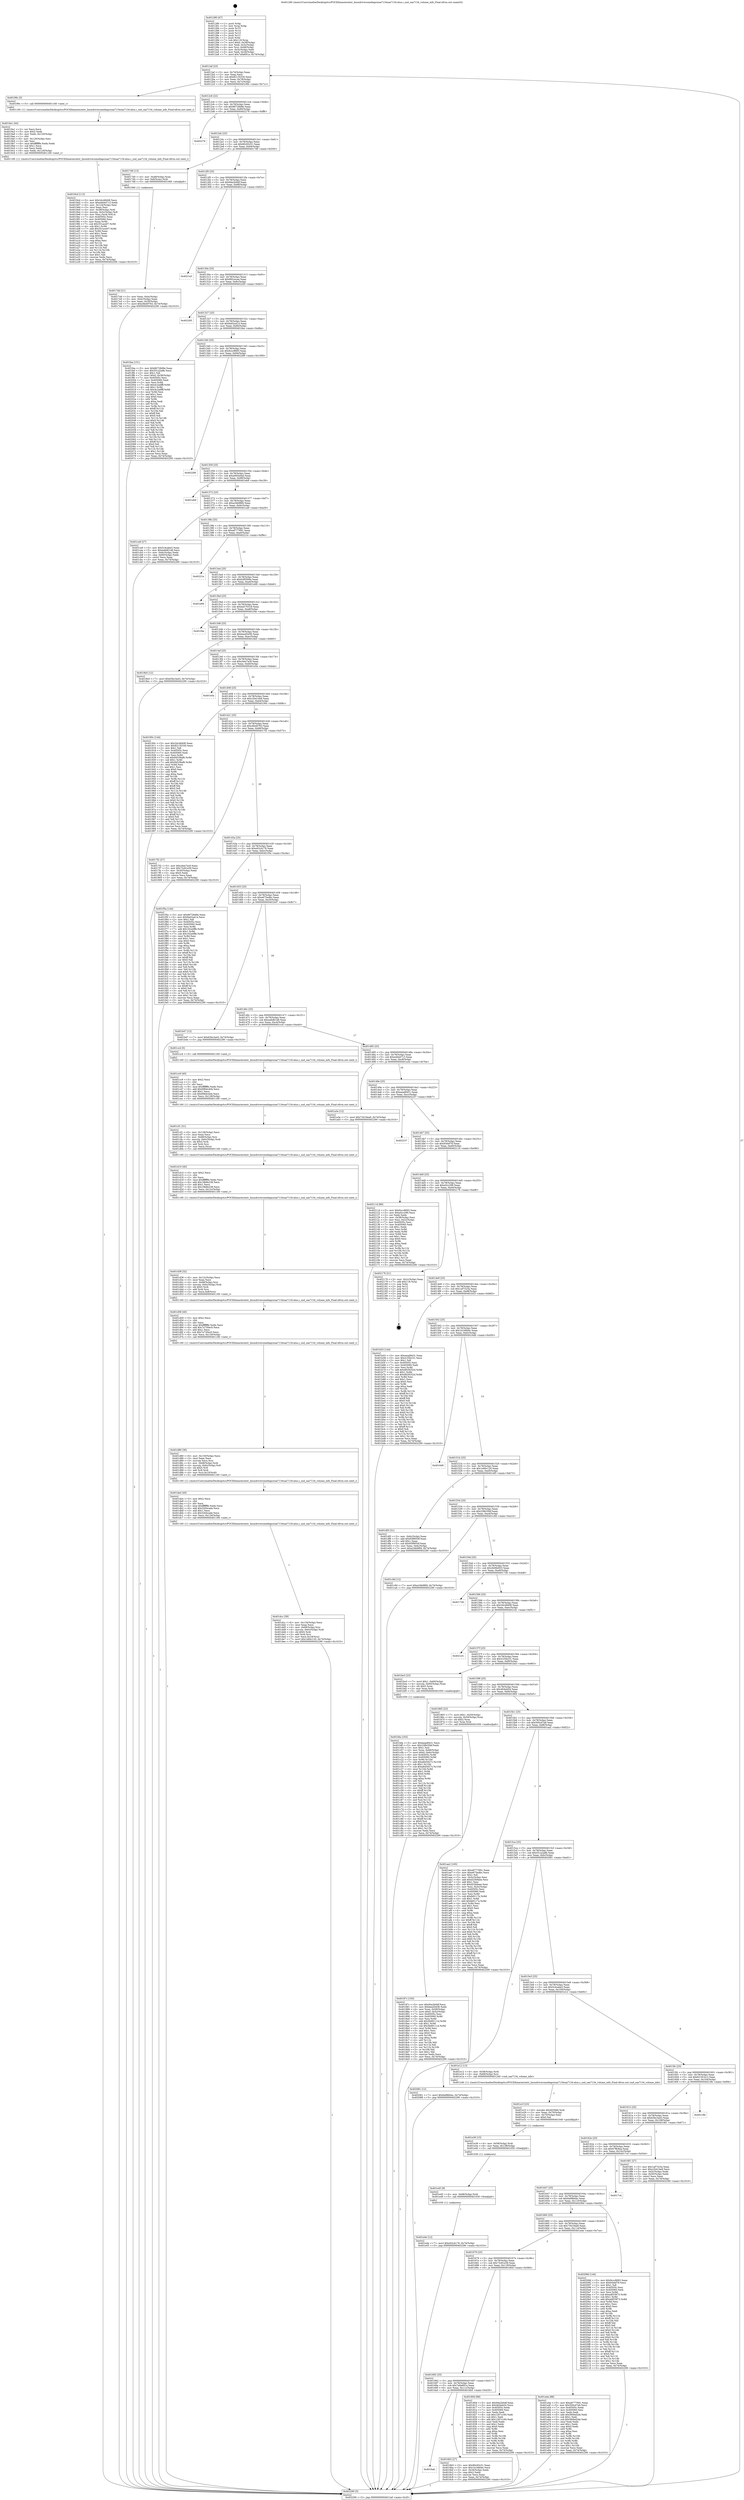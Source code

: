 digraph "0x401280" {
  label = "0x401280 (/mnt/c/Users/mathe/Desktop/tcc/POCII/binaries/extr_linuxdriversmediapcisaa7134saa7134-alsa.c_snd_saa7134_volume_info_Final-ollvm.out::main(0))"
  labelloc = "t"
  node[shape=record]

  Entry [label="",width=0.3,height=0.3,shape=circle,fillcolor=black,style=filled]
  "0x4012af" [label="{
     0x4012af [23]\l
     | [instrs]\l
     &nbsp;&nbsp;0x4012af \<+3\>: mov -0x74(%rbp),%eax\l
     &nbsp;&nbsp;0x4012b2 \<+2\>: mov %eax,%ecx\l
     &nbsp;&nbsp;0x4012b4 \<+6\>: sub $0x82135330,%ecx\l
     &nbsp;&nbsp;0x4012ba \<+3\>: mov %eax,-0x78(%rbp)\l
     &nbsp;&nbsp;0x4012bd \<+3\>: mov %ecx,-0x7c(%rbp)\l
     &nbsp;&nbsp;0x4012c0 \<+6\>: je 000000000040199c \<main+0x71c\>\l
  }"]
  "0x40199c" [label="{
     0x40199c [5]\l
     | [instrs]\l
     &nbsp;&nbsp;0x40199c \<+5\>: call 0000000000401160 \<next_i\>\l
     | [calls]\l
     &nbsp;&nbsp;0x401160 \{1\} (/mnt/c/Users/mathe/Desktop/tcc/POCII/binaries/extr_linuxdriversmediapcisaa7134saa7134-alsa.c_snd_saa7134_volume_info_Final-ollvm.out::next_i)\l
  }"]
  "0x4012c6" [label="{
     0x4012c6 [22]\l
     | [instrs]\l
     &nbsp;&nbsp;0x4012c6 \<+5\>: jmp 00000000004012cb \<main+0x4b\>\l
     &nbsp;&nbsp;0x4012cb \<+3\>: mov -0x78(%rbp),%eax\l
     &nbsp;&nbsp;0x4012ce \<+5\>: sub $0x86728d9e,%eax\l
     &nbsp;&nbsp;0x4012d3 \<+3\>: mov %eax,-0x80(%rbp)\l
     &nbsp;&nbsp;0x4012d6 \<+6\>: je 0000000000402276 \<main+0xff6\>\l
  }"]
  Exit [label="",width=0.3,height=0.3,shape=circle,fillcolor=black,style=filled,peripheries=2]
  "0x402276" [label="{
     0x402276\l
  }", style=dashed]
  "0x4012dc" [label="{
     0x4012dc [25]\l
     | [instrs]\l
     &nbsp;&nbsp;0x4012dc \<+5\>: jmp 00000000004012e1 \<main+0x61\>\l
     &nbsp;&nbsp;0x4012e1 \<+3\>: mov -0x78(%rbp),%eax\l
     &nbsp;&nbsp;0x4012e4 \<+5\>: sub $0x90c93c51,%eax\l
     &nbsp;&nbsp;0x4012e9 \<+6\>: mov %eax,-0x84(%rbp)\l
     &nbsp;&nbsp;0x4012ef \<+6\>: je 00000000004017d0 \<main+0x550\>\l
  }"]
  "0x401e4e" [label="{
     0x401e4e [12]\l
     | [instrs]\l
     &nbsp;&nbsp;0x401e4e \<+7\>: movl $0xe02cb176,-0x74(%rbp)\l
     &nbsp;&nbsp;0x401e55 \<+5\>: jmp 0000000000402290 \<main+0x1010\>\l
  }"]
  "0x4017d0" [label="{
     0x4017d0 [13]\l
     | [instrs]\l
     &nbsp;&nbsp;0x4017d0 \<+4\>: mov -0x48(%rbp),%rax\l
     &nbsp;&nbsp;0x4017d4 \<+4\>: mov 0x8(%rax),%rdi\l
     &nbsp;&nbsp;0x4017d8 \<+5\>: call 0000000000401060 \<atoi@plt\>\l
     | [calls]\l
     &nbsp;&nbsp;0x401060 \{1\} (unknown)\l
  }"]
  "0x4012f5" [label="{
     0x4012f5 [25]\l
     | [instrs]\l
     &nbsp;&nbsp;0x4012f5 \<+5\>: jmp 00000000004012fa \<main+0x7a\>\l
     &nbsp;&nbsp;0x4012fa \<+3\>: mov -0x78(%rbp),%eax\l
     &nbsp;&nbsp;0x4012fd \<+5\>: sub $0x94a2b0df,%eax\l
     &nbsp;&nbsp;0x401302 \<+6\>: mov %eax,-0x88(%rbp)\l
     &nbsp;&nbsp;0x401308 \<+6\>: je 00000000004021a3 \<main+0xf23\>\l
  }"]
  "0x401e45" [label="{
     0x401e45 [9]\l
     | [instrs]\l
     &nbsp;&nbsp;0x401e45 \<+4\>: mov -0x68(%rbp),%rdi\l
     &nbsp;&nbsp;0x401e49 \<+5\>: call 0000000000401030 \<free@plt\>\l
     | [calls]\l
     &nbsp;&nbsp;0x401030 \{1\} (unknown)\l
  }"]
  "0x4021a3" [label="{
     0x4021a3\l
  }", style=dashed]
  "0x40130e" [label="{
     0x40130e [25]\l
     | [instrs]\l
     &nbsp;&nbsp;0x40130e \<+5\>: jmp 0000000000401313 \<main+0x93\>\l
     &nbsp;&nbsp;0x401313 \<+3\>: mov -0x78(%rbp),%eax\l
     &nbsp;&nbsp;0x401316 \<+5\>: sub $0x992cecae,%eax\l
     &nbsp;&nbsp;0x40131b \<+6\>: mov %eax,-0x8c(%rbp)\l
     &nbsp;&nbsp;0x401321 \<+6\>: je 0000000000402265 \<main+0xfe5\>\l
  }"]
  "0x401e36" [label="{
     0x401e36 [15]\l
     | [instrs]\l
     &nbsp;&nbsp;0x401e36 \<+4\>: mov -0x58(%rbp),%rdi\l
     &nbsp;&nbsp;0x401e3a \<+6\>: mov %eax,-0x138(%rbp)\l
     &nbsp;&nbsp;0x401e40 \<+5\>: call 0000000000401030 \<free@plt\>\l
     | [calls]\l
     &nbsp;&nbsp;0x401030 \{1\} (unknown)\l
  }"]
  "0x402265" [label="{
     0x402265\l
  }", style=dashed]
  "0x401327" [label="{
     0x401327 [25]\l
     | [instrs]\l
     &nbsp;&nbsp;0x401327 \<+5\>: jmp 000000000040132c \<main+0xac\>\l
     &nbsp;&nbsp;0x40132c \<+3\>: mov -0x78(%rbp),%eax\l
     &nbsp;&nbsp;0x40132f \<+5\>: sub $0x9a02a414,%eax\l
     &nbsp;&nbsp;0x401334 \<+6\>: mov %eax,-0x90(%rbp)\l
     &nbsp;&nbsp;0x40133a \<+6\>: je 0000000000401fea \<main+0xd6a\>\l
  }"]
  "0x401e1f" [label="{
     0x401e1f [23]\l
     | [instrs]\l
     &nbsp;&nbsp;0x401e1f \<+10\>: movabs $0x4030b6,%rdi\l
     &nbsp;&nbsp;0x401e29 \<+3\>: mov %eax,-0x70(%rbp)\l
     &nbsp;&nbsp;0x401e2c \<+3\>: mov -0x70(%rbp),%esi\l
     &nbsp;&nbsp;0x401e2f \<+2\>: mov $0x0,%al\l
     &nbsp;&nbsp;0x401e31 \<+5\>: call 0000000000401040 \<printf@plt\>\l
     | [calls]\l
     &nbsp;&nbsp;0x401040 \{1\} (unknown)\l
  }"]
  "0x401fea" [label="{
     0x401fea [151]\l
     | [instrs]\l
     &nbsp;&nbsp;0x401fea \<+5\>: mov $0x86728d9e,%eax\l
     &nbsp;&nbsp;0x401fef \<+5\>: mov $0x551a2a8b,%ecx\l
     &nbsp;&nbsp;0x401ff4 \<+2\>: mov $0x1,%dl\l
     &nbsp;&nbsp;0x401ff6 \<+7\>: movl $0x0,-0x38(%rbp)\l
     &nbsp;&nbsp;0x401ffd \<+7\>: mov 0x40505c,%esi\l
     &nbsp;&nbsp;0x402004 \<+7\>: mov 0x405060,%edi\l
     &nbsp;&nbsp;0x40200b \<+3\>: mov %esi,%r8d\l
     &nbsp;&nbsp;0x40200e \<+7\>: add $0x4c2adfff,%r8d\l
     &nbsp;&nbsp;0x402015 \<+4\>: sub $0x1,%r8d\l
     &nbsp;&nbsp;0x402019 \<+7\>: sub $0x4c2adfff,%r8d\l
     &nbsp;&nbsp;0x402020 \<+4\>: imul %r8d,%esi\l
     &nbsp;&nbsp;0x402024 \<+3\>: and $0x1,%esi\l
     &nbsp;&nbsp;0x402027 \<+3\>: cmp $0x0,%esi\l
     &nbsp;&nbsp;0x40202a \<+4\>: sete %r9b\l
     &nbsp;&nbsp;0x40202e \<+3\>: cmp $0xa,%edi\l
     &nbsp;&nbsp;0x402031 \<+4\>: setl %r10b\l
     &nbsp;&nbsp;0x402035 \<+3\>: mov %r9b,%r11b\l
     &nbsp;&nbsp;0x402038 \<+4\>: xor $0xff,%r11b\l
     &nbsp;&nbsp;0x40203c \<+3\>: mov %r10b,%bl\l
     &nbsp;&nbsp;0x40203f \<+3\>: xor $0xff,%bl\l
     &nbsp;&nbsp;0x402042 \<+3\>: xor $0x0,%dl\l
     &nbsp;&nbsp;0x402045 \<+3\>: mov %r11b,%r14b\l
     &nbsp;&nbsp;0x402048 \<+4\>: and $0x0,%r14b\l
     &nbsp;&nbsp;0x40204c \<+3\>: and %dl,%r9b\l
     &nbsp;&nbsp;0x40204f \<+3\>: mov %bl,%r15b\l
     &nbsp;&nbsp;0x402052 \<+4\>: and $0x0,%r15b\l
     &nbsp;&nbsp;0x402056 \<+3\>: and %dl,%r10b\l
     &nbsp;&nbsp;0x402059 \<+3\>: or %r9b,%r14b\l
     &nbsp;&nbsp;0x40205c \<+3\>: or %r10b,%r15b\l
     &nbsp;&nbsp;0x40205f \<+3\>: xor %r15b,%r14b\l
     &nbsp;&nbsp;0x402062 \<+3\>: or %bl,%r11b\l
     &nbsp;&nbsp;0x402065 \<+4\>: xor $0xff,%r11b\l
     &nbsp;&nbsp;0x402069 \<+3\>: or $0x0,%dl\l
     &nbsp;&nbsp;0x40206c \<+3\>: and %dl,%r11b\l
     &nbsp;&nbsp;0x40206f \<+3\>: or %r11b,%r14b\l
     &nbsp;&nbsp;0x402072 \<+4\>: test $0x1,%r14b\l
     &nbsp;&nbsp;0x402076 \<+3\>: cmovne %ecx,%eax\l
     &nbsp;&nbsp;0x402079 \<+3\>: mov %eax,-0x74(%rbp)\l
     &nbsp;&nbsp;0x40207c \<+5\>: jmp 0000000000402290 \<main+0x1010\>\l
  }"]
  "0x401340" [label="{
     0x401340 [25]\l
     | [instrs]\l
     &nbsp;&nbsp;0x401340 \<+5\>: jmp 0000000000401345 \<main+0xc5\>\l
     &nbsp;&nbsp;0x401345 \<+3\>: mov -0x78(%rbp),%eax\l
     &nbsp;&nbsp;0x401348 \<+5\>: sub $0x9ccc8693,%eax\l
     &nbsp;&nbsp;0x40134d \<+6\>: mov %eax,-0x94(%rbp)\l
     &nbsp;&nbsp;0x401353 \<+6\>: je 0000000000402289 \<main+0x1009\>\l
  }"]
  "0x401dcc" [label="{
     0x401dcc [39]\l
     | [instrs]\l
     &nbsp;&nbsp;0x401dcc \<+6\>: mov -0x134(%rbp),%ecx\l
     &nbsp;&nbsp;0x401dd2 \<+3\>: imul %eax,%ecx\l
     &nbsp;&nbsp;0x401dd5 \<+4\>: mov -0x68(%rbp),%rsi\l
     &nbsp;&nbsp;0x401dd9 \<+4\>: movslq -0x6c(%rbp),%rdi\l
     &nbsp;&nbsp;0x401ddd \<+4\>: shl $0x5,%rdi\l
     &nbsp;&nbsp;0x401de1 \<+3\>: add %rdi,%rsi\l
     &nbsp;&nbsp;0x401de4 \<+3\>: mov %ecx,0x18(%rsi)\l
     &nbsp;&nbsp;0x401de7 \<+7\>: movl $0x1e60c120,-0x74(%rbp)\l
     &nbsp;&nbsp;0x401dee \<+5\>: jmp 0000000000402290 \<main+0x1010\>\l
  }"]
  "0x402289" [label="{
     0x402289\l
  }", style=dashed]
  "0x401359" [label="{
     0x401359 [25]\l
     | [instrs]\l
     &nbsp;&nbsp;0x401359 \<+5\>: jmp 000000000040135e \<main+0xde\>\l
     &nbsp;&nbsp;0x40135e \<+3\>: mov -0x78(%rbp),%eax\l
     &nbsp;&nbsp;0x401361 \<+5\>: sub $0xa065a0ad,%eax\l
     &nbsp;&nbsp;0x401366 \<+6\>: mov %eax,-0x98(%rbp)\l
     &nbsp;&nbsp;0x40136c \<+6\>: je 0000000000401eb9 \<main+0xc39\>\l
  }"]
  "0x401da4" [label="{
     0x401da4 [40]\l
     | [instrs]\l
     &nbsp;&nbsp;0x401da4 \<+5\>: mov $0x2,%ecx\l
     &nbsp;&nbsp;0x401da9 \<+1\>: cltd\l
     &nbsp;&nbsp;0x401daa \<+2\>: idiv %ecx\l
     &nbsp;&nbsp;0x401dac \<+6\>: imul $0xfffffffe,%edx,%ecx\l
     &nbsp;&nbsp;0x401db2 \<+6\>: add $0x5264cade,%ecx\l
     &nbsp;&nbsp;0x401db8 \<+3\>: add $0x1,%ecx\l
     &nbsp;&nbsp;0x401dbb \<+6\>: sub $0x5264cade,%ecx\l
     &nbsp;&nbsp;0x401dc1 \<+6\>: mov %ecx,-0x134(%rbp)\l
     &nbsp;&nbsp;0x401dc7 \<+5\>: call 0000000000401160 \<next_i\>\l
     | [calls]\l
     &nbsp;&nbsp;0x401160 \{1\} (/mnt/c/Users/mathe/Desktop/tcc/POCII/binaries/extr_linuxdriversmediapcisaa7134saa7134-alsa.c_snd_saa7134_volume_info_Final-ollvm.out::next_i)\l
  }"]
  "0x401eb9" [label="{
     0x401eb9\l
  }", style=dashed]
  "0x401372" [label="{
     0x401372 [25]\l
     | [instrs]\l
     &nbsp;&nbsp;0x401372 \<+5\>: jmp 0000000000401377 \<main+0xf7\>\l
     &nbsp;&nbsp;0x401377 \<+3\>: mov -0x78(%rbp),%eax\l
     &nbsp;&nbsp;0x40137a \<+5\>: sub $0xa34b98f4,%eax\l
     &nbsp;&nbsp;0x40137f \<+6\>: mov %eax,-0x9c(%rbp)\l
     &nbsp;&nbsp;0x401385 \<+6\>: je 0000000000401ca9 \<main+0xa29\>\l
  }"]
  "0x401d80" [label="{
     0x401d80 [36]\l
     | [instrs]\l
     &nbsp;&nbsp;0x401d80 \<+6\>: mov -0x130(%rbp),%ecx\l
     &nbsp;&nbsp;0x401d86 \<+3\>: imul %eax,%ecx\l
     &nbsp;&nbsp;0x401d89 \<+3\>: movslq %ecx,%rsi\l
     &nbsp;&nbsp;0x401d8c \<+4\>: mov -0x68(%rbp),%rdi\l
     &nbsp;&nbsp;0x401d90 \<+4\>: movslq -0x6c(%rbp),%r8\l
     &nbsp;&nbsp;0x401d94 \<+4\>: shl $0x5,%r8\l
     &nbsp;&nbsp;0x401d98 \<+3\>: add %r8,%rdi\l
     &nbsp;&nbsp;0x401d9b \<+4\>: mov %rsi,0x10(%rdi)\l
     &nbsp;&nbsp;0x401d9f \<+5\>: call 0000000000401160 \<next_i\>\l
     | [calls]\l
     &nbsp;&nbsp;0x401160 \{1\} (/mnt/c/Users/mathe/Desktop/tcc/POCII/binaries/extr_linuxdriversmediapcisaa7134saa7134-alsa.c_snd_saa7134_volume_info_Final-ollvm.out::next_i)\l
  }"]
  "0x401ca9" [label="{
     0x401ca9 [27]\l
     | [instrs]\l
     &nbsp;&nbsp;0x401ca9 \<+5\>: mov $0x5c4cabe3,%eax\l
     &nbsp;&nbsp;0x401cae \<+5\>: mov $0xea6d6148,%ecx\l
     &nbsp;&nbsp;0x401cb3 \<+3\>: mov -0x6c(%rbp),%edx\l
     &nbsp;&nbsp;0x401cb6 \<+3\>: cmp -0x60(%rbp),%edx\l
     &nbsp;&nbsp;0x401cb9 \<+3\>: cmovl %ecx,%eax\l
     &nbsp;&nbsp;0x401cbc \<+3\>: mov %eax,-0x74(%rbp)\l
     &nbsp;&nbsp;0x401cbf \<+5\>: jmp 0000000000402290 \<main+0x1010\>\l
  }"]
  "0x40138b" [label="{
     0x40138b [25]\l
     | [instrs]\l
     &nbsp;&nbsp;0x40138b \<+5\>: jmp 0000000000401390 \<main+0x110\>\l
     &nbsp;&nbsp;0x401390 \<+3\>: mov -0x78(%rbp),%eax\l
     &nbsp;&nbsp;0x401393 \<+5\>: sub $0xa8777691,%eax\l
     &nbsp;&nbsp;0x401398 \<+6\>: mov %eax,-0xa0(%rbp)\l
     &nbsp;&nbsp;0x40139e \<+6\>: je 000000000040221e \<main+0xf9e\>\l
  }"]
  "0x401d58" [label="{
     0x401d58 [40]\l
     | [instrs]\l
     &nbsp;&nbsp;0x401d58 \<+5\>: mov $0x2,%ecx\l
     &nbsp;&nbsp;0x401d5d \<+1\>: cltd\l
     &nbsp;&nbsp;0x401d5e \<+2\>: idiv %ecx\l
     &nbsp;&nbsp;0x401d60 \<+6\>: imul $0xfffffffe,%edx,%ecx\l
     &nbsp;&nbsp;0x401d66 \<+6\>: add $0x7a730ec0,%ecx\l
     &nbsp;&nbsp;0x401d6c \<+3\>: add $0x1,%ecx\l
     &nbsp;&nbsp;0x401d6f \<+6\>: sub $0x7a730ec0,%ecx\l
     &nbsp;&nbsp;0x401d75 \<+6\>: mov %ecx,-0x130(%rbp)\l
     &nbsp;&nbsp;0x401d7b \<+5\>: call 0000000000401160 \<next_i\>\l
     | [calls]\l
     &nbsp;&nbsp;0x401160 \{1\} (/mnt/c/Users/mathe/Desktop/tcc/POCII/binaries/extr_linuxdriversmediapcisaa7134saa7134-alsa.c_snd_saa7134_volume_info_Final-ollvm.out::next_i)\l
  }"]
  "0x40221e" [label="{
     0x40221e\l
  }", style=dashed]
  "0x4013a4" [label="{
     0x4013a4 [25]\l
     | [instrs]\l
     &nbsp;&nbsp;0x4013a4 \<+5\>: jmp 00000000004013a9 \<main+0x129\>\l
     &nbsp;&nbsp;0x4013a9 \<+3\>: mov -0x78(%rbp),%eax\l
     &nbsp;&nbsp;0x4013ac \<+5\>: sub $0xb2f058da,%eax\l
     &nbsp;&nbsp;0x4013b1 \<+6\>: mov %eax,-0xa4(%rbp)\l
     &nbsp;&nbsp;0x4013b7 \<+6\>: je 0000000000401e66 \<main+0xbe6\>\l
  }"]
  "0x401d38" [label="{
     0x401d38 [32]\l
     | [instrs]\l
     &nbsp;&nbsp;0x401d38 \<+6\>: mov -0x12c(%rbp),%ecx\l
     &nbsp;&nbsp;0x401d3e \<+3\>: imul %eax,%ecx\l
     &nbsp;&nbsp;0x401d41 \<+4\>: mov -0x68(%rbp),%rsi\l
     &nbsp;&nbsp;0x401d45 \<+4\>: movslq -0x6c(%rbp),%rdi\l
     &nbsp;&nbsp;0x401d49 \<+4\>: shl $0x5,%rdi\l
     &nbsp;&nbsp;0x401d4d \<+3\>: add %rdi,%rsi\l
     &nbsp;&nbsp;0x401d50 \<+3\>: mov %ecx,0x8(%rsi)\l
     &nbsp;&nbsp;0x401d53 \<+5\>: call 0000000000401160 \<next_i\>\l
     | [calls]\l
     &nbsp;&nbsp;0x401160 \{1\} (/mnt/c/Users/mathe/Desktop/tcc/POCII/binaries/extr_linuxdriversmediapcisaa7134saa7134-alsa.c_snd_saa7134_volume_info_Final-ollvm.out::next_i)\l
  }"]
  "0x401e66" [label="{
     0x401e66\l
  }", style=dashed]
  "0x4013bd" [label="{
     0x4013bd [25]\l
     | [instrs]\l
     &nbsp;&nbsp;0x4013bd \<+5\>: jmp 00000000004013c2 \<main+0x142\>\l
     &nbsp;&nbsp;0x4013c2 \<+3\>: mov -0x78(%rbp),%eax\l
     &nbsp;&nbsp;0x4013c5 \<+5\>: sub $0xba570318,%eax\l
     &nbsp;&nbsp;0x4013ca \<+6\>: mov %eax,-0xa8(%rbp)\l
     &nbsp;&nbsp;0x4013d0 \<+6\>: je 0000000000401f4e \<main+0xcce\>\l
  }"]
  "0x401d10" [label="{
     0x401d10 [40]\l
     | [instrs]\l
     &nbsp;&nbsp;0x401d10 \<+5\>: mov $0x2,%ecx\l
     &nbsp;&nbsp;0x401d15 \<+1\>: cltd\l
     &nbsp;&nbsp;0x401d16 \<+2\>: idiv %ecx\l
     &nbsp;&nbsp;0x401d18 \<+6\>: imul $0xfffffffe,%edx,%ecx\l
     &nbsp;&nbsp;0x401d1e \<+6\>: add $0x18b9e238,%ecx\l
     &nbsp;&nbsp;0x401d24 \<+3\>: add $0x1,%ecx\l
     &nbsp;&nbsp;0x401d27 \<+6\>: sub $0x18b9e238,%ecx\l
     &nbsp;&nbsp;0x401d2d \<+6\>: mov %ecx,-0x12c(%rbp)\l
     &nbsp;&nbsp;0x401d33 \<+5\>: call 0000000000401160 \<next_i\>\l
     | [calls]\l
     &nbsp;&nbsp;0x401160 \{1\} (/mnt/c/Users/mathe/Desktop/tcc/POCII/binaries/extr_linuxdriversmediapcisaa7134saa7134-alsa.c_snd_saa7134_volume_info_Final-ollvm.out::next_i)\l
  }"]
  "0x401f4e" [label="{
     0x401f4e\l
  }", style=dashed]
  "0x4013d6" [label="{
     0x4013d6 [25]\l
     | [instrs]\l
     &nbsp;&nbsp;0x4013d6 \<+5\>: jmp 00000000004013db \<main+0x15b\>\l
     &nbsp;&nbsp;0x4013db \<+3\>: mov -0x78(%rbp),%eax\l
     &nbsp;&nbsp;0x4013de \<+5\>: sub $0xbea45d36,%eax\l
     &nbsp;&nbsp;0x4013e3 \<+6\>: mov %eax,-0xac(%rbp)\l
     &nbsp;&nbsp;0x4013e9 \<+6\>: je 00000000004018e5 \<main+0x665\>\l
  }"]
  "0x401cf1" [label="{
     0x401cf1 [31]\l
     | [instrs]\l
     &nbsp;&nbsp;0x401cf1 \<+6\>: mov -0x128(%rbp),%ecx\l
     &nbsp;&nbsp;0x401cf7 \<+3\>: imul %eax,%ecx\l
     &nbsp;&nbsp;0x401cfa \<+4\>: mov -0x68(%rbp),%rsi\l
     &nbsp;&nbsp;0x401cfe \<+4\>: movslq -0x6c(%rbp),%rdi\l
     &nbsp;&nbsp;0x401d02 \<+4\>: shl $0x5,%rdi\l
     &nbsp;&nbsp;0x401d06 \<+3\>: add %rdi,%rsi\l
     &nbsp;&nbsp;0x401d09 \<+2\>: mov %ecx,(%rsi)\l
     &nbsp;&nbsp;0x401d0b \<+5\>: call 0000000000401160 \<next_i\>\l
     | [calls]\l
     &nbsp;&nbsp;0x401160 \{1\} (/mnt/c/Users/mathe/Desktop/tcc/POCII/binaries/extr_linuxdriversmediapcisaa7134saa7134-alsa.c_snd_saa7134_volume_info_Final-ollvm.out::next_i)\l
  }"]
  "0x4018e5" [label="{
     0x4018e5 [12]\l
     | [instrs]\l
     &nbsp;&nbsp;0x4018e5 \<+7\>: movl $0x63bc3a43,-0x74(%rbp)\l
     &nbsp;&nbsp;0x4018ec \<+5\>: jmp 0000000000402290 \<main+0x1010\>\l
  }"]
  "0x4013ef" [label="{
     0x4013ef [25]\l
     | [instrs]\l
     &nbsp;&nbsp;0x4013ef \<+5\>: jmp 00000000004013f4 \<main+0x174\>\l
     &nbsp;&nbsp;0x4013f4 \<+3\>: mov -0x78(%rbp),%eax\l
     &nbsp;&nbsp;0x4013f7 \<+5\>: sub $0xc0ee7ac9,%eax\l
     &nbsp;&nbsp;0x4013fc \<+6\>: mov %eax,-0xb0(%rbp)\l
     &nbsp;&nbsp;0x401402 \<+6\>: je 0000000000401e5a \<main+0xbda\>\l
  }"]
  "0x401cc9" [label="{
     0x401cc9 [40]\l
     | [instrs]\l
     &nbsp;&nbsp;0x401cc9 \<+5\>: mov $0x2,%ecx\l
     &nbsp;&nbsp;0x401cce \<+1\>: cltd\l
     &nbsp;&nbsp;0x401ccf \<+2\>: idiv %ecx\l
     &nbsp;&nbsp;0x401cd1 \<+6\>: imul $0xfffffffe,%edx,%ecx\l
     &nbsp;&nbsp;0x401cd7 \<+6\>: add $0x696dc4d4,%ecx\l
     &nbsp;&nbsp;0x401cdd \<+3\>: add $0x1,%ecx\l
     &nbsp;&nbsp;0x401ce0 \<+6\>: sub $0x696dc4d4,%ecx\l
     &nbsp;&nbsp;0x401ce6 \<+6\>: mov %ecx,-0x128(%rbp)\l
     &nbsp;&nbsp;0x401cec \<+5\>: call 0000000000401160 \<next_i\>\l
     | [calls]\l
     &nbsp;&nbsp;0x401160 \{1\} (/mnt/c/Users/mathe/Desktop/tcc/POCII/binaries/extr_linuxdriversmediapcisaa7134saa7134-alsa.c_snd_saa7134_volume_info_Final-ollvm.out::next_i)\l
  }"]
  "0x401e5a" [label="{
     0x401e5a\l
  }", style=dashed]
  "0x401408" [label="{
     0x401408 [25]\l
     | [instrs]\l
     &nbsp;&nbsp;0x401408 \<+5\>: jmp 000000000040140d \<main+0x18d\>\l
     &nbsp;&nbsp;0x40140d \<+3\>: mov -0x78(%rbp),%eax\l
     &nbsp;&nbsp;0x401410 \<+5\>: sub $0xc2b414e9,%eax\l
     &nbsp;&nbsp;0x401415 \<+6\>: mov %eax,-0xb4(%rbp)\l
     &nbsp;&nbsp;0x40141b \<+6\>: je 000000000040190c \<main+0x68c\>\l
  }"]
  "0x401bfa" [label="{
     0x401bfa [163]\l
     | [instrs]\l
     &nbsp;&nbsp;0x401bfa \<+5\>: mov $0xeead9431,%ecx\l
     &nbsp;&nbsp;0x401bff \<+5\>: mov $0x238b35bf,%edx\l
     &nbsp;&nbsp;0x401c04 \<+3\>: mov $0x1,%sil\l
     &nbsp;&nbsp;0x401c07 \<+4\>: mov %rax,-0x68(%rbp)\l
     &nbsp;&nbsp;0x401c0b \<+7\>: movl $0x0,-0x6c(%rbp)\l
     &nbsp;&nbsp;0x401c12 \<+8\>: mov 0x40505c,%r8d\l
     &nbsp;&nbsp;0x401c1a \<+8\>: mov 0x405060,%r9d\l
     &nbsp;&nbsp;0x401c22 \<+3\>: mov %r8d,%r10d\l
     &nbsp;&nbsp;0x401c25 \<+7\>: add $0xa6d3d27c,%r10d\l
     &nbsp;&nbsp;0x401c2c \<+4\>: sub $0x1,%r10d\l
     &nbsp;&nbsp;0x401c30 \<+7\>: sub $0xa6d3d27c,%r10d\l
     &nbsp;&nbsp;0x401c37 \<+4\>: imul %r10d,%r8d\l
     &nbsp;&nbsp;0x401c3b \<+4\>: and $0x1,%r8d\l
     &nbsp;&nbsp;0x401c3f \<+4\>: cmp $0x0,%r8d\l
     &nbsp;&nbsp;0x401c43 \<+4\>: sete %r11b\l
     &nbsp;&nbsp;0x401c47 \<+4\>: cmp $0xa,%r9d\l
     &nbsp;&nbsp;0x401c4b \<+3\>: setl %bl\l
     &nbsp;&nbsp;0x401c4e \<+3\>: mov %r11b,%r14b\l
     &nbsp;&nbsp;0x401c51 \<+4\>: xor $0xff,%r14b\l
     &nbsp;&nbsp;0x401c55 \<+3\>: mov %bl,%r15b\l
     &nbsp;&nbsp;0x401c58 \<+4\>: xor $0xff,%r15b\l
     &nbsp;&nbsp;0x401c5c \<+4\>: xor $0x0,%sil\l
     &nbsp;&nbsp;0x401c60 \<+3\>: mov %r14b,%r12b\l
     &nbsp;&nbsp;0x401c63 \<+4\>: and $0x0,%r12b\l
     &nbsp;&nbsp;0x401c67 \<+3\>: and %sil,%r11b\l
     &nbsp;&nbsp;0x401c6a \<+3\>: mov %r15b,%r13b\l
     &nbsp;&nbsp;0x401c6d \<+4\>: and $0x0,%r13b\l
     &nbsp;&nbsp;0x401c71 \<+3\>: and %sil,%bl\l
     &nbsp;&nbsp;0x401c74 \<+3\>: or %r11b,%r12b\l
     &nbsp;&nbsp;0x401c77 \<+3\>: or %bl,%r13b\l
     &nbsp;&nbsp;0x401c7a \<+3\>: xor %r13b,%r12b\l
     &nbsp;&nbsp;0x401c7d \<+3\>: or %r15b,%r14b\l
     &nbsp;&nbsp;0x401c80 \<+4\>: xor $0xff,%r14b\l
     &nbsp;&nbsp;0x401c84 \<+4\>: or $0x0,%sil\l
     &nbsp;&nbsp;0x401c88 \<+3\>: and %sil,%r14b\l
     &nbsp;&nbsp;0x401c8b \<+3\>: or %r14b,%r12b\l
     &nbsp;&nbsp;0x401c8e \<+4\>: test $0x1,%r12b\l
     &nbsp;&nbsp;0x401c92 \<+3\>: cmovne %edx,%ecx\l
     &nbsp;&nbsp;0x401c95 \<+3\>: mov %ecx,-0x74(%rbp)\l
     &nbsp;&nbsp;0x401c98 \<+5\>: jmp 0000000000402290 \<main+0x1010\>\l
  }"]
  "0x40190c" [label="{
     0x40190c [144]\l
     | [instrs]\l
     &nbsp;&nbsp;0x40190c \<+5\>: mov $0x2dc48408,%eax\l
     &nbsp;&nbsp;0x401911 \<+5\>: mov $0x82135330,%ecx\l
     &nbsp;&nbsp;0x401916 \<+2\>: mov $0x1,%dl\l
     &nbsp;&nbsp;0x401918 \<+7\>: mov 0x40505c,%esi\l
     &nbsp;&nbsp;0x40191f \<+7\>: mov 0x405060,%edi\l
     &nbsp;&nbsp;0x401926 \<+3\>: mov %esi,%r8d\l
     &nbsp;&nbsp;0x401929 \<+7\>: sub $0x94538af6,%r8d\l
     &nbsp;&nbsp;0x401930 \<+4\>: sub $0x1,%r8d\l
     &nbsp;&nbsp;0x401934 \<+7\>: add $0x94538af6,%r8d\l
     &nbsp;&nbsp;0x40193b \<+4\>: imul %r8d,%esi\l
     &nbsp;&nbsp;0x40193f \<+3\>: and $0x1,%esi\l
     &nbsp;&nbsp;0x401942 \<+3\>: cmp $0x0,%esi\l
     &nbsp;&nbsp;0x401945 \<+4\>: sete %r9b\l
     &nbsp;&nbsp;0x401949 \<+3\>: cmp $0xa,%edi\l
     &nbsp;&nbsp;0x40194c \<+4\>: setl %r10b\l
     &nbsp;&nbsp;0x401950 \<+3\>: mov %r9b,%r11b\l
     &nbsp;&nbsp;0x401953 \<+4\>: xor $0xff,%r11b\l
     &nbsp;&nbsp;0x401957 \<+3\>: mov %r10b,%bl\l
     &nbsp;&nbsp;0x40195a \<+3\>: xor $0xff,%bl\l
     &nbsp;&nbsp;0x40195d \<+3\>: xor $0x0,%dl\l
     &nbsp;&nbsp;0x401960 \<+3\>: mov %r11b,%r14b\l
     &nbsp;&nbsp;0x401963 \<+4\>: and $0x0,%r14b\l
     &nbsp;&nbsp;0x401967 \<+3\>: and %dl,%r9b\l
     &nbsp;&nbsp;0x40196a \<+3\>: mov %bl,%r15b\l
     &nbsp;&nbsp;0x40196d \<+4\>: and $0x0,%r15b\l
     &nbsp;&nbsp;0x401971 \<+3\>: and %dl,%r10b\l
     &nbsp;&nbsp;0x401974 \<+3\>: or %r9b,%r14b\l
     &nbsp;&nbsp;0x401977 \<+3\>: or %r10b,%r15b\l
     &nbsp;&nbsp;0x40197a \<+3\>: xor %r15b,%r14b\l
     &nbsp;&nbsp;0x40197d \<+3\>: or %bl,%r11b\l
     &nbsp;&nbsp;0x401980 \<+4\>: xor $0xff,%r11b\l
     &nbsp;&nbsp;0x401984 \<+3\>: or $0x0,%dl\l
     &nbsp;&nbsp;0x401987 \<+3\>: and %dl,%r11b\l
     &nbsp;&nbsp;0x40198a \<+3\>: or %r11b,%r14b\l
     &nbsp;&nbsp;0x40198d \<+4\>: test $0x1,%r14b\l
     &nbsp;&nbsp;0x401991 \<+3\>: cmovne %ecx,%eax\l
     &nbsp;&nbsp;0x401994 \<+3\>: mov %eax,-0x74(%rbp)\l
     &nbsp;&nbsp;0x401997 \<+5\>: jmp 0000000000402290 \<main+0x1010\>\l
  }"]
  "0x401421" [label="{
     0x401421 [25]\l
     | [instrs]\l
     &nbsp;&nbsp;0x401421 \<+5\>: jmp 0000000000401426 \<main+0x1a6\>\l
     &nbsp;&nbsp;0x401426 \<+3\>: mov -0x78(%rbp),%eax\l
     &nbsp;&nbsp;0x401429 \<+5\>: sub $0xc6b49763,%eax\l
     &nbsp;&nbsp;0x40142e \<+6\>: mov %eax,-0xb8(%rbp)\l
     &nbsp;&nbsp;0x401434 \<+6\>: je 00000000004017f2 \<main+0x572\>\l
  }"]
  "0x4019cd" [label="{
     0x4019cd [113]\l
     | [instrs]\l
     &nbsp;&nbsp;0x4019cd \<+5\>: mov $0x2dc48408,%ecx\l
     &nbsp;&nbsp;0x4019d2 \<+5\>: mov $0xedd4d713,%edx\l
     &nbsp;&nbsp;0x4019d7 \<+6\>: mov -0x124(%rbp),%esi\l
     &nbsp;&nbsp;0x4019dd \<+3\>: imul %eax,%esi\l
     &nbsp;&nbsp;0x4019e0 \<+4\>: mov -0x58(%rbp),%rdi\l
     &nbsp;&nbsp;0x4019e4 \<+4\>: movslq -0x5c(%rbp),%r8\l
     &nbsp;&nbsp;0x4019e8 \<+4\>: mov %esi,(%rdi,%r8,4)\l
     &nbsp;&nbsp;0x4019ec \<+7\>: mov 0x40505c,%eax\l
     &nbsp;&nbsp;0x4019f3 \<+7\>: mov 0x405060,%esi\l
     &nbsp;&nbsp;0x4019fa \<+3\>: mov %eax,%r9d\l
     &nbsp;&nbsp;0x4019fd \<+7\>: sub $0x351ace07,%r9d\l
     &nbsp;&nbsp;0x401a04 \<+4\>: sub $0x1,%r9d\l
     &nbsp;&nbsp;0x401a08 \<+7\>: add $0x351ace07,%r9d\l
     &nbsp;&nbsp;0x401a0f \<+4\>: imul %r9d,%eax\l
     &nbsp;&nbsp;0x401a13 \<+3\>: and $0x1,%eax\l
     &nbsp;&nbsp;0x401a16 \<+3\>: cmp $0x0,%eax\l
     &nbsp;&nbsp;0x401a19 \<+4\>: sete %r10b\l
     &nbsp;&nbsp;0x401a1d \<+3\>: cmp $0xa,%esi\l
     &nbsp;&nbsp;0x401a20 \<+4\>: setl %r11b\l
     &nbsp;&nbsp;0x401a24 \<+3\>: mov %r10b,%bl\l
     &nbsp;&nbsp;0x401a27 \<+3\>: and %r11b,%bl\l
     &nbsp;&nbsp;0x401a2a \<+3\>: xor %r11b,%r10b\l
     &nbsp;&nbsp;0x401a2d \<+3\>: or %r10b,%bl\l
     &nbsp;&nbsp;0x401a30 \<+3\>: test $0x1,%bl\l
     &nbsp;&nbsp;0x401a33 \<+3\>: cmovne %edx,%ecx\l
     &nbsp;&nbsp;0x401a36 \<+3\>: mov %ecx,-0x74(%rbp)\l
     &nbsp;&nbsp;0x401a39 \<+5\>: jmp 0000000000402290 \<main+0x1010\>\l
  }"]
  "0x4017f2" [label="{
     0x4017f2 [27]\l
     | [instrs]\l
     &nbsp;&nbsp;0x4017f2 \<+5\>: mov $0xc0ee7ac9,%eax\l
     &nbsp;&nbsp;0x4017f7 \<+5\>: mov $0x73c81e39,%ecx\l
     &nbsp;&nbsp;0x4017fc \<+3\>: mov -0x30(%rbp),%edx\l
     &nbsp;&nbsp;0x4017ff \<+3\>: cmp $0x0,%edx\l
     &nbsp;&nbsp;0x401802 \<+3\>: cmove %ecx,%eax\l
     &nbsp;&nbsp;0x401805 \<+3\>: mov %eax,-0x74(%rbp)\l
     &nbsp;&nbsp;0x401808 \<+5\>: jmp 0000000000402290 \<main+0x1010\>\l
  }"]
  "0x40143a" [label="{
     0x40143a [25]\l
     | [instrs]\l
     &nbsp;&nbsp;0x40143a \<+5\>: jmp 000000000040143f \<main+0x1bf\>\l
     &nbsp;&nbsp;0x40143f \<+3\>: mov -0x78(%rbp),%eax\l
     &nbsp;&nbsp;0x401442 \<+5\>: sub $0xe02cb176,%eax\l
     &nbsp;&nbsp;0x401447 \<+6\>: mov %eax,-0xbc(%rbp)\l
     &nbsp;&nbsp;0x40144d \<+6\>: je 0000000000401f5a \<main+0xcda\>\l
  }"]
  "0x4019a1" [label="{
     0x4019a1 [44]\l
     | [instrs]\l
     &nbsp;&nbsp;0x4019a1 \<+2\>: xor %ecx,%ecx\l
     &nbsp;&nbsp;0x4019a3 \<+5\>: mov $0x2,%edx\l
     &nbsp;&nbsp;0x4019a8 \<+6\>: mov %edx,-0x120(%rbp)\l
     &nbsp;&nbsp;0x4019ae \<+1\>: cltd\l
     &nbsp;&nbsp;0x4019af \<+6\>: mov -0x120(%rbp),%esi\l
     &nbsp;&nbsp;0x4019b5 \<+2\>: idiv %esi\l
     &nbsp;&nbsp;0x4019b7 \<+6\>: imul $0xfffffffe,%edx,%edx\l
     &nbsp;&nbsp;0x4019bd \<+3\>: sub $0x1,%ecx\l
     &nbsp;&nbsp;0x4019c0 \<+2\>: sub %ecx,%edx\l
     &nbsp;&nbsp;0x4019c2 \<+6\>: mov %edx,-0x124(%rbp)\l
     &nbsp;&nbsp;0x4019c8 \<+5\>: call 0000000000401160 \<next_i\>\l
     | [calls]\l
     &nbsp;&nbsp;0x401160 \{1\} (/mnt/c/Users/mathe/Desktop/tcc/POCII/binaries/extr_linuxdriversmediapcisaa7134saa7134-alsa.c_snd_saa7134_volume_info_Final-ollvm.out::next_i)\l
  }"]
  "0x401f5a" [label="{
     0x401f5a [144]\l
     | [instrs]\l
     &nbsp;&nbsp;0x401f5a \<+5\>: mov $0x86728d9e,%eax\l
     &nbsp;&nbsp;0x401f5f \<+5\>: mov $0x9a02a414,%ecx\l
     &nbsp;&nbsp;0x401f64 \<+2\>: mov $0x1,%dl\l
     &nbsp;&nbsp;0x401f66 \<+7\>: mov 0x40505c,%esi\l
     &nbsp;&nbsp;0x401f6d \<+7\>: mov 0x405060,%edi\l
     &nbsp;&nbsp;0x401f74 \<+3\>: mov %esi,%r8d\l
     &nbsp;&nbsp;0x401f77 \<+7\>: add $0x162a0ffe,%r8d\l
     &nbsp;&nbsp;0x401f7e \<+4\>: sub $0x1,%r8d\l
     &nbsp;&nbsp;0x401f82 \<+7\>: sub $0x162a0ffe,%r8d\l
     &nbsp;&nbsp;0x401f89 \<+4\>: imul %r8d,%esi\l
     &nbsp;&nbsp;0x401f8d \<+3\>: and $0x1,%esi\l
     &nbsp;&nbsp;0x401f90 \<+3\>: cmp $0x0,%esi\l
     &nbsp;&nbsp;0x401f93 \<+4\>: sete %r9b\l
     &nbsp;&nbsp;0x401f97 \<+3\>: cmp $0xa,%edi\l
     &nbsp;&nbsp;0x401f9a \<+4\>: setl %r10b\l
     &nbsp;&nbsp;0x401f9e \<+3\>: mov %r9b,%r11b\l
     &nbsp;&nbsp;0x401fa1 \<+4\>: xor $0xff,%r11b\l
     &nbsp;&nbsp;0x401fa5 \<+3\>: mov %r10b,%bl\l
     &nbsp;&nbsp;0x401fa8 \<+3\>: xor $0xff,%bl\l
     &nbsp;&nbsp;0x401fab \<+3\>: xor $0x0,%dl\l
     &nbsp;&nbsp;0x401fae \<+3\>: mov %r11b,%r14b\l
     &nbsp;&nbsp;0x401fb1 \<+4\>: and $0x0,%r14b\l
     &nbsp;&nbsp;0x401fb5 \<+3\>: and %dl,%r9b\l
     &nbsp;&nbsp;0x401fb8 \<+3\>: mov %bl,%r15b\l
     &nbsp;&nbsp;0x401fbb \<+4\>: and $0x0,%r15b\l
     &nbsp;&nbsp;0x401fbf \<+3\>: and %dl,%r10b\l
     &nbsp;&nbsp;0x401fc2 \<+3\>: or %r9b,%r14b\l
     &nbsp;&nbsp;0x401fc5 \<+3\>: or %r10b,%r15b\l
     &nbsp;&nbsp;0x401fc8 \<+3\>: xor %r15b,%r14b\l
     &nbsp;&nbsp;0x401fcb \<+3\>: or %bl,%r11b\l
     &nbsp;&nbsp;0x401fce \<+4\>: xor $0xff,%r11b\l
     &nbsp;&nbsp;0x401fd2 \<+3\>: or $0x0,%dl\l
     &nbsp;&nbsp;0x401fd5 \<+3\>: and %dl,%r11b\l
     &nbsp;&nbsp;0x401fd8 \<+3\>: or %r11b,%r14b\l
     &nbsp;&nbsp;0x401fdb \<+4\>: test $0x1,%r14b\l
     &nbsp;&nbsp;0x401fdf \<+3\>: cmovne %ecx,%eax\l
     &nbsp;&nbsp;0x401fe2 \<+3\>: mov %eax,-0x74(%rbp)\l
     &nbsp;&nbsp;0x401fe5 \<+5\>: jmp 0000000000402290 \<main+0x1010\>\l
  }"]
  "0x401453" [label="{
     0x401453 [25]\l
     | [instrs]\l
     &nbsp;&nbsp;0x401453 \<+5\>: jmp 0000000000401458 \<main+0x1d8\>\l
     &nbsp;&nbsp;0x401458 \<+3\>: mov -0x78(%rbp),%eax\l
     &nbsp;&nbsp;0x40145b \<+5\>: sub $0xe675edbc,%eax\l
     &nbsp;&nbsp;0x401460 \<+6\>: mov %eax,-0xc0(%rbp)\l
     &nbsp;&nbsp;0x401466 \<+6\>: je 0000000000401b47 \<main+0x8c7\>\l
  }"]
  "0x40187c" [label="{
     0x40187c [105]\l
     | [instrs]\l
     &nbsp;&nbsp;0x40187c \<+5\>: mov $0x94a2b0df,%ecx\l
     &nbsp;&nbsp;0x401881 \<+5\>: mov $0xbea45d36,%edx\l
     &nbsp;&nbsp;0x401886 \<+4\>: mov %rax,-0x58(%rbp)\l
     &nbsp;&nbsp;0x40188a \<+7\>: movl $0x0,-0x5c(%rbp)\l
     &nbsp;&nbsp;0x401891 \<+7\>: mov 0x40505c,%esi\l
     &nbsp;&nbsp;0x401898 \<+8\>: mov 0x405060,%r8d\l
     &nbsp;&nbsp;0x4018a0 \<+3\>: mov %esi,%r9d\l
     &nbsp;&nbsp;0x4018a3 \<+7\>: add $0x5b69111d,%r9d\l
     &nbsp;&nbsp;0x4018aa \<+4\>: sub $0x1,%r9d\l
     &nbsp;&nbsp;0x4018ae \<+7\>: sub $0x5b69111d,%r9d\l
     &nbsp;&nbsp;0x4018b5 \<+4\>: imul %r9d,%esi\l
     &nbsp;&nbsp;0x4018b9 \<+3\>: and $0x1,%esi\l
     &nbsp;&nbsp;0x4018bc \<+3\>: cmp $0x0,%esi\l
     &nbsp;&nbsp;0x4018bf \<+4\>: sete %r10b\l
     &nbsp;&nbsp;0x4018c3 \<+4\>: cmp $0xa,%r8d\l
     &nbsp;&nbsp;0x4018c7 \<+4\>: setl %r11b\l
     &nbsp;&nbsp;0x4018cb \<+3\>: mov %r10b,%bl\l
     &nbsp;&nbsp;0x4018ce \<+3\>: and %r11b,%bl\l
     &nbsp;&nbsp;0x4018d1 \<+3\>: xor %r11b,%r10b\l
     &nbsp;&nbsp;0x4018d4 \<+3\>: or %r10b,%bl\l
     &nbsp;&nbsp;0x4018d7 \<+3\>: test $0x1,%bl\l
     &nbsp;&nbsp;0x4018da \<+3\>: cmovne %edx,%ecx\l
     &nbsp;&nbsp;0x4018dd \<+3\>: mov %ecx,-0x74(%rbp)\l
     &nbsp;&nbsp;0x4018e0 \<+5\>: jmp 0000000000402290 \<main+0x1010\>\l
  }"]
  "0x401b47" [label="{
     0x401b47 [12]\l
     | [instrs]\l
     &nbsp;&nbsp;0x401b47 \<+7\>: movl $0x63bc3a43,-0x74(%rbp)\l
     &nbsp;&nbsp;0x401b4e \<+5\>: jmp 0000000000402290 \<main+0x1010\>\l
  }"]
  "0x40146c" [label="{
     0x40146c [25]\l
     | [instrs]\l
     &nbsp;&nbsp;0x40146c \<+5\>: jmp 0000000000401471 \<main+0x1f1\>\l
     &nbsp;&nbsp;0x401471 \<+3\>: mov -0x78(%rbp),%eax\l
     &nbsp;&nbsp;0x401474 \<+5\>: sub $0xea6d6148,%eax\l
     &nbsp;&nbsp;0x401479 \<+6\>: mov %eax,-0xc4(%rbp)\l
     &nbsp;&nbsp;0x40147f \<+6\>: je 0000000000401cc4 \<main+0xa44\>\l
  }"]
  "0x4017dd" [label="{
     0x4017dd [21]\l
     | [instrs]\l
     &nbsp;&nbsp;0x4017dd \<+3\>: mov %eax,-0x4c(%rbp)\l
     &nbsp;&nbsp;0x4017e0 \<+3\>: mov -0x4c(%rbp),%eax\l
     &nbsp;&nbsp;0x4017e3 \<+3\>: mov %eax,-0x30(%rbp)\l
     &nbsp;&nbsp;0x4017e6 \<+7\>: movl $0xc6b49763,-0x74(%rbp)\l
     &nbsp;&nbsp;0x4017ed \<+5\>: jmp 0000000000402290 \<main+0x1010\>\l
  }"]
  "0x401cc4" [label="{
     0x401cc4 [5]\l
     | [instrs]\l
     &nbsp;&nbsp;0x401cc4 \<+5\>: call 0000000000401160 \<next_i\>\l
     | [calls]\l
     &nbsp;&nbsp;0x401160 \{1\} (/mnt/c/Users/mathe/Desktop/tcc/POCII/binaries/extr_linuxdriversmediapcisaa7134saa7134-alsa.c_snd_saa7134_volume_info_Final-ollvm.out::next_i)\l
  }"]
  "0x401485" [label="{
     0x401485 [25]\l
     | [instrs]\l
     &nbsp;&nbsp;0x401485 \<+5\>: jmp 000000000040148a \<main+0x20a\>\l
     &nbsp;&nbsp;0x40148a \<+3\>: mov -0x78(%rbp),%eax\l
     &nbsp;&nbsp;0x40148d \<+5\>: sub $0xedd4d713,%eax\l
     &nbsp;&nbsp;0x401492 \<+6\>: mov %eax,-0xc8(%rbp)\l
     &nbsp;&nbsp;0x401498 \<+6\>: je 0000000000401a3e \<main+0x7be\>\l
  }"]
  "0x401280" [label="{
     0x401280 [47]\l
     | [instrs]\l
     &nbsp;&nbsp;0x401280 \<+1\>: push %rbp\l
     &nbsp;&nbsp;0x401281 \<+3\>: mov %rsp,%rbp\l
     &nbsp;&nbsp;0x401284 \<+2\>: push %r15\l
     &nbsp;&nbsp;0x401286 \<+2\>: push %r14\l
     &nbsp;&nbsp;0x401288 \<+2\>: push %r13\l
     &nbsp;&nbsp;0x40128a \<+2\>: push %r12\l
     &nbsp;&nbsp;0x40128c \<+1\>: push %rbx\l
     &nbsp;&nbsp;0x40128d \<+7\>: sub $0x118,%rsp\l
     &nbsp;&nbsp;0x401294 \<+7\>: movl $0x0,-0x38(%rbp)\l
     &nbsp;&nbsp;0x40129b \<+3\>: mov %edi,-0x3c(%rbp)\l
     &nbsp;&nbsp;0x40129e \<+4\>: mov %rsi,-0x48(%rbp)\l
     &nbsp;&nbsp;0x4012a2 \<+3\>: mov -0x3c(%rbp),%edi\l
     &nbsp;&nbsp;0x4012a5 \<+3\>: mov %edi,-0x34(%rbp)\l
     &nbsp;&nbsp;0x4012a8 \<+7\>: movl $0x7a9a691a,-0x74(%rbp)\l
  }"]
  "0x401a3e" [label="{
     0x401a3e [12]\l
     | [instrs]\l
     &nbsp;&nbsp;0x401a3e \<+7\>: movl $0x73419ea9,-0x74(%rbp)\l
     &nbsp;&nbsp;0x401a45 \<+5\>: jmp 0000000000402290 \<main+0x1010\>\l
  }"]
  "0x40149e" [label="{
     0x40149e [25]\l
     | [instrs]\l
     &nbsp;&nbsp;0x40149e \<+5\>: jmp 00000000004014a3 \<main+0x223\>\l
     &nbsp;&nbsp;0x4014a3 \<+3\>: mov -0x78(%rbp),%eax\l
     &nbsp;&nbsp;0x4014a6 \<+5\>: sub $0xeead9431,%eax\l
     &nbsp;&nbsp;0x4014ab \<+6\>: mov %eax,-0xcc(%rbp)\l
     &nbsp;&nbsp;0x4014b1 \<+6\>: je 0000000000402237 \<main+0xfb7\>\l
  }"]
  "0x402290" [label="{
     0x402290 [5]\l
     | [instrs]\l
     &nbsp;&nbsp;0x402290 \<+5\>: jmp 00000000004012af \<main+0x2f\>\l
  }"]
  "0x402237" [label="{
     0x402237\l
  }", style=dashed]
  "0x4014b7" [label="{
     0x4014b7 [25]\l
     | [instrs]\l
     &nbsp;&nbsp;0x4014b7 \<+5\>: jmp 00000000004014bc \<main+0x23c\>\l
     &nbsp;&nbsp;0x4014bc \<+3\>: mov -0x78(%rbp),%eax\l
     &nbsp;&nbsp;0x4014bf \<+5\>: sub $0x93ebf78,%eax\l
     &nbsp;&nbsp;0x4014c4 \<+6\>: mov %eax,-0xd0(%rbp)\l
     &nbsp;&nbsp;0x4014ca \<+6\>: je 000000000040211d \<main+0xe9d\>\l
  }"]
  "0x4016ab" [label="{
     0x4016ab\l
  }", style=dashed]
  "0x40211d" [label="{
     0x40211d [89]\l
     | [instrs]\l
     &nbsp;&nbsp;0x40211d \<+5\>: mov $0x9ccc8693,%eax\l
     &nbsp;&nbsp;0x402122 \<+5\>: mov $0xa5cc299,%ecx\l
     &nbsp;&nbsp;0x402127 \<+2\>: xor %edx,%edx\l
     &nbsp;&nbsp;0x402129 \<+3\>: mov -0x38(%rbp),%esi\l
     &nbsp;&nbsp;0x40212c \<+3\>: mov %esi,-0x2c(%rbp)\l
     &nbsp;&nbsp;0x40212f \<+7\>: mov 0x40505c,%esi\l
     &nbsp;&nbsp;0x402136 \<+7\>: mov 0x405060,%edi\l
     &nbsp;&nbsp;0x40213d \<+3\>: sub $0x1,%edx\l
     &nbsp;&nbsp;0x402140 \<+3\>: mov %esi,%r8d\l
     &nbsp;&nbsp;0x402143 \<+3\>: add %edx,%r8d\l
     &nbsp;&nbsp;0x402146 \<+4\>: imul %r8d,%esi\l
     &nbsp;&nbsp;0x40214a \<+3\>: and $0x1,%esi\l
     &nbsp;&nbsp;0x40214d \<+3\>: cmp $0x0,%esi\l
     &nbsp;&nbsp;0x402150 \<+4\>: sete %r9b\l
     &nbsp;&nbsp;0x402154 \<+3\>: cmp $0xa,%edi\l
     &nbsp;&nbsp;0x402157 \<+4\>: setl %r10b\l
     &nbsp;&nbsp;0x40215b \<+3\>: mov %r9b,%r11b\l
     &nbsp;&nbsp;0x40215e \<+3\>: and %r10b,%r11b\l
     &nbsp;&nbsp;0x402161 \<+3\>: xor %r10b,%r9b\l
     &nbsp;&nbsp;0x402164 \<+3\>: or %r9b,%r11b\l
     &nbsp;&nbsp;0x402167 \<+4\>: test $0x1,%r11b\l
     &nbsp;&nbsp;0x40216b \<+3\>: cmovne %ecx,%eax\l
     &nbsp;&nbsp;0x40216e \<+3\>: mov %eax,-0x74(%rbp)\l
     &nbsp;&nbsp;0x402171 \<+5\>: jmp 0000000000402290 \<main+0x1010\>\l
  }"]
  "0x4014d0" [label="{
     0x4014d0 [25]\l
     | [instrs]\l
     &nbsp;&nbsp;0x4014d0 \<+5\>: jmp 00000000004014d5 \<main+0x255\>\l
     &nbsp;&nbsp;0x4014d5 \<+3\>: mov -0x78(%rbp),%eax\l
     &nbsp;&nbsp;0x4014d8 \<+5\>: sub $0xa5cc299,%eax\l
     &nbsp;&nbsp;0x4014dd \<+6\>: mov %eax,-0xd4(%rbp)\l
     &nbsp;&nbsp;0x4014e3 \<+6\>: je 0000000000402176 \<main+0xef6\>\l
  }"]
  "0x4016b5" [label="{
     0x4016b5 [27]\l
     | [instrs]\l
     &nbsp;&nbsp;0x4016b5 \<+5\>: mov $0x90c93c51,%eax\l
     &nbsp;&nbsp;0x4016ba \<+5\>: mov $0x1b168d4c,%ecx\l
     &nbsp;&nbsp;0x4016bf \<+3\>: mov -0x34(%rbp),%edx\l
     &nbsp;&nbsp;0x4016c2 \<+3\>: cmp $0x2,%edx\l
     &nbsp;&nbsp;0x4016c5 \<+3\>: cmovne %ecx,%eax\l
     &nbsp;&nbsp;0x4016c8 \<+3\>: mov %eax,-0x74(%rbp)\l
     &nbsp;&nbsp;0x4016cb \<+5\>: jmp 0000000000402290 \<main+0x1010\>\l
  }"]
  "0x402176" [label="{
     0x402176 [21]\l
     | [instrs]\l
     &nbsp;&nbsp;0x402176 \<+3\>: mov -0x2c(%rbp),%eax\l
     &nbsp;&nbsp;0x402179 \<+7\>: add $0x118,%rsp\l
     &nbsp;&nbsp;0x402180 \<+1\>: pop %rbx\l
     &nbsp;&nbsp;0x402181 \<+2\>: pop %r12\l
     &nbsp;&nbsp;0x402183 \<+2\>: pop %r13\l
     &nbsp;&nbsp;0x402185 \<+2\>: pop %r14\l
     &nbsp;&nbsp;0x402187 \<+2\>: pop %r15\l
     &nbsp;&nbsp;0x402189 \<+1\>: pop %rbp\l
     &nbsp;&nbsp;0x40218a \<+1\>: ret\l
  }"]
  "0x4014e9" [label="{
     0x4014e9 [25]\l
     | [instrs]\l
     &nbsp;&nbsp;0x4014e9 \<+5\>: jmp 00000000004014ee \<main+0x26e\>\l
     &nbsp;&nbsp;0x4014ee \<+3\>: mov -0x78(%rbp),%eax\l
     &nbsp;&nbsp;0x4014f1 \<+5\>: sub $0x1af7323a,%eax\l
     &nbsp;&nbsp;0x4014f6 \<+6\>: mov %eax,-0xd8(%rbp)\l
     &nbsp;&nbsp;0x4014fc \<+6\>: je 0000000000401b53 \<main+0x8d3\>\l
  }"]
  "0x401692" [label="{
     0x401692 [25]\l
     | [instrs]\l
     &nbsp;&nbsp;0x401692 \<+5\>: jmp 0000000000401697 \<main+0x417\>\l
     &nbsp;&nbsp;0x401697 \<+3\>: mov -0x78(%rbp),%eax\l
     &nbsp;&nbsp;0x40169a \<+5\>: sub $0x7a9a691a,%eax\l
     &nbsp;&nbsp;0x40169f \<+6\>: mov %eax,-0x11c(%rbp)\l
     &nbsp;&nbsp;0x4016a5 \<+6\>: je 00000000004016b5 \<main+0x435\>\l
  }"]
  "0x401b53" [label="{
     0x401b53 [144]\l
     | [instrs]\l
     &nbsp;&nbsp;0x401b53 \<+5\>: mov $0xeead9431,%eax\l
     &nbsp;&nbsp;0x401b58 \<+5\>: mov $0x41f3b231,%ecx\l
     &nbsp;&nbsp;0x401b5d \<+2\>: mov $0x1,%dl\l
     &nbsp;&nbsp;0x401b5f \<+7\>: mov 0x40505c,%esi\l
     &nbsp;&nbsp;0x401b66 \<+7\>: mov 0x405060,%edi\l
     &nbsp;&nbsp;0x401b6d \<+3\>: mov %esi,%r8d\l
     &nbsp;&nbsp;0x401b70 \<+7\>: add $0xd929252d,%r8d\l
     &nbsp;&nbsp;0x401b77 \<+4\>: sub $0x1,%r8d\l
     &nbsp;&nbsp;0x401b7b \<+7\>: sub $0xd929252d,%r8d\l
     &nbsp;&nbsp;0x401b82 \<+4\>: imul %r8d,%esi\l
     &nbsp;&nbsp;0x401b86 \<+3\>: and $0x1,%esi\l
     &nbsp;&nbsp;0x401b89 \<+3\>: cmp $0x0,%esi\l
     &nbsp;&nbsp;0x401b8c \<+4\>: sete %r9b\l
     &nbsp;&nbsp;0x401b90 \<+3\>: cmp $0xa,%edi\l
     &nbsp;&nbsp;0x401b93 \<+4\>: setl %r10b\l
     &nbsp;&nbsp;0x401b97 \<+3\>: mov %r9b,%r11b\l
     &nbsp;&nbsp;0x401b9a \<+4\>: xor $0xff,%r11b\l
     &nbsp;&nbsp;0x401b9e \<+3\>: mov %r10b,%bl\l
     &nbsp;&nbsp;0x401ba1 \<+3\>: xor $0xff,%bl\l
     &nbsp;&nbsp;0x401ba4 \<+3\>: xor $0x0,%dl\l
     &nbsp;&nbsp;0x401ba7 \<+3\>: mov %r11b,%r14b\l
     &nbsp;&nbsp;0x401baa \<+4\>: and $0x0,%r14b\l
     &nbsp;&nbsp;0x401bae \<+3\>: and %dl,%r9b\l
     &nbsp;&nbsp;0x401bb1 \<+3\>: mov %bl,%r15b\l
     &nbsp;&nbsp;0x401bb4 \<+4\>: and $0x0,%r15b\l
     &nbsp;&nbsp;0x401bb8 \<+3\>: and %dl,%r10b\l
     &nbsp;&nbsp;0x401bbb \<+3\>: or %r9b,%r14b\l
     &nbsp;&nbsp;0x401bbe \<+3\>: or %r10b,%r15b\l
     &nbsp;&nbsp;0x401bc1 \<+3\>: xor %r15b,%r14b\l
     &nbsp;&nbsp;0x401bc4 \<+3\>: or %bl,%r11b\l
     &nbsp;&nbsp;0x401bc7 \<+4\>: xor $0xff,%r11b\l
     &nbsp;&nbsp;0x401bcb \<+3\>: or $0x0,%dl\l
     &nbsp;&nbsp;0x401bce \<+3\>: and %dl,%r11b\l
     &nbsp;&nbsp;0x401bd1 \<+3\>: or %r11b,%r14b\l
     &nbsp;&nbsp;0x401bd4 \<+4\>: test $0x1,%r14b\l
     &nbsp;&nbsp;0x401bd8 \<+3\>: cmovne %ecx,%eax\l
     &nbsp;&nbsp;0x401bdb \<+3\>: mov %eax,-0x74(%rbp)\l
     &nbsp;&nbsp;0x401bde \<+5\>: jmp 0000000000402290 \<main+0x1010\>\l
  }"]
  "0x401502" [label="{
     0x401502 [25]\l
     | [instrs]\l
     &nbsp;&nbsp;0x401502 \<+5\>: jmp 0000000000401507 \<main+0x287\>\l
     &nbsp;&nbsp;0x401507 \<+3\>: mov -0x78(%rbp),%eax\l
     &nbsp;&nbsp;0x40150a \<+5\>: sub $0x1b168d4c,%eax\l
     &nbsp;&nbsp;0x40150f \<+6\>: mov %eax,-0xdc(%rbp)\l
     &nbsp;&nbsp;0x401515 \<+6\>: je 00000000004016d0 \<main+0x450\>\l
  }"]
  "0x40180d" [label="{
     0x40180d [88]\l
     | [instrs]\l
     &nbsp;&nbsp;0x40180d \<+5\>: mov $0x94a2b0df,%eax\l
     &nbsp;&nbsp;0x401812 \<+5\>: mov $0x4fcbeb54,%ecx\l
     &nbsp;&nbsp;0x401817 \<+7\>: mov 0x40505c,%edx\l
     &nbsp;&nbsp;0x40181e \<+7\>: mov 0x405060,%esi\l
     &nbsp;&nbsp;0x401825 \<+2\>: mov %edx,%edi\l
     &nbsp;&nbsp;0x401827 \<+6\>: sub $0x1287c160,%edi\l
     &nbsp;&nbsp;0x40182d \<+3\>: sub $0x1,%edi\l
     &nbsp;&nbsp;0x401830 \<+6\>: add $0x1287c160,%edi\l
     &nbsp;&nbsp;0x401836 \<+3\>: imul %edi,%edx\l
     &nbsp;&nbsp;0x401839 \<+3\>: and $0x1,%edx\l
     &nbsp;&nbsp;0x40183c \<+3\>: cmp $0x0,%edx\l
     &nbsp;&nbsp;0x40183f \<+4\>: sete %r8b\l
     &nbsp;&nbsp;0x401843 \<+3\>: cmp $0xa,%esi\l
     &nbsp;&nbsp;0x401846 \<+4\>: setl %r9b\l
     &nbsp;&nbsp;0x40184a \<+3\>: mov %r8b,%r10b\l
     &nbsp;&nbsp;0x40184d \<+3\>: and %r9b,%r10b\l
     &nbsp;&nbsp;0x401850 \<+3\>: xor %r9b,%r8b\l
     &nbsp;&nbsp;0x401853 \<+3\>: or %r8b,%r10b\l
     &nbsp;&nbsp;0x401856 \<+4\>: test $0x1,%r10b\l
     &nbsp;&nbsp;0x40185a \<+3\>: cmovne %ecx,%eax\l
     &nbsp;&nbsp;0x40185d \<+3\>: mov %eax,-0x74(%rbp)\l
     &nbsp;&nbsp;0x401860 \<+5\>: jmp 0000000000402290 \<main+0x1010\>\l
  }"]
  "0x4016d0" [label="{
     0x4016d0\l
  }", style=dashed]
  "0x40151b" [label="{
     0x40151b [25]\l
     | [instrs]\l
     &nbsp;&nbsp;0x40151b \<+5\>: jmp 0000000000401520 \<main+0x2a0\>\l
     &nbsp;&nbsp;0x401520 \<+3\>: mov -0x78(%rbp),%eax\l
     &nbsp;&nbsp;0x401523 \<+5\>: sub $0x1e60c120,%eax\l
     &nbsp;&nbsp;0x401528 \<+6\>: mov %eax,-0xe0(%rbp)\l
     &nbsp;&nbsp;0x40152e \<+6\>: je 0000000000401df3 \<main+0xb73\>\l
  }"]
  "0x401679" [label="{
     0x401679 [25]\l
     | [instrs]\l
     &nbsp;&nbsp;0x401679 \<+5\>: jmp 000000000040167e \<main+0x3fe\>\l
     &nbsp;&nbsp;0x40167e \<+3\>: mov -0x78(%rbp),%eax\l
     &nbsp;&nbsp;0x401681 \<+5\>: sub $0x73c81e39,%eax\l
     &nbsp;&nbsp;0x401686 \<+6\>: mov %eax,-0x118(%rbp)\l
     &nbsp;&nbsp;0x40168c \<+6\>: je 000000000040180d \<main+0x58d\>\l
  }"]
  "0x401df3" [label="{
     0x401df3 [31]\l
     | [instrs]\l
     &nbsp;&nbsp;0x401df3 \<+3\>: mov -0x6c(%rbp),%eax\l
     &nbsp;&nbsp;0x401df6 \<+5\>: add $0x93f9654f,%eax\l
     &nbsp;&nbsp;0x401dfb \<+3\>: add $0x1,%eax\l
     &nbsp;&nbsp;0x401dfe \<+5\>: sub $0x93f9654f,%eax\l
     &nbsp;&nbsp;0x401e03 \<+3\>: mov %eax,-0x6c(%rbp)\l
     &nbsp;&nbsp;0x401e06 \<+7\>: movl $0xa34b98f4,-0x74(%rbp)\l
     &nbsp;&nbsp;0x401e0d \<+5\>: jmp 0000000000402290 \<main+0x1010\>\l
  }"]
  "0x401534" [label="{
     0x401534 [25]\l
     | [instrs]\l
     &nbsp;&nbsp;0x401534 \<+5\>: jmp 0000000000401539 \<main+0x2b9\>\l
     &nbsp;&nbsp;0x401539 \<+3\>: mov -0x78(%rbp),%eax\l
     &nbsp;&nbsp;0x40153c \<+5\>: sub $0x238b35bf,%eax\l
     &nbsp;&nbsp;0x401541 \<+6\>: mov %eax,-0xe4(%rbp)\l
     &nbsp;&nbsp;0x401547 \<+6\>: je 0000000000401c9d \<main+0xa1d\>\l
  }"]
  "0x401a4a" [label="{
     0x401a4a [88]\l
     | [instrs]\l
     &nbsp;&nbsp;0x401a4a \<+5\>: mov $0xa8777691,%eax\l
     &nbsp;&nbsp;0x401a4f \<+5\>: mov $0x500cd7a8,%ecx\l
     &nbsp;&nbsp;0x401a54 \<+7\>: mov 0x40505c,%edx\l
     &nbsp;&nbsp;0x401a5b \<+7\>: mov 0x405060,%esi\l
     &nbsp;&nbsp;0x401a62 \<+2\>: mov %edx,%edi\l
     &nbsp;&nbsp;0x401a64 \<+6\>: add $0x560bd2de,%edi\l
     &nbsp;&nbsp;0x401a6a \<+3\>: sub $0x1,%edi\l
     &nbsp;&nbsp;0x401a6d \<+6\>: sub $0x560bd2de,%edi\l
     &nbsp;&nbsp;0x401a73 \<+3\>: imul %edi,%edx\l
     &nbsp;&nbsp;0x401a76 \<+3\>: and $0x1,%edx\l
     &nbsp;&nbsp;0x401a79 \<+3\>: cmp $0x0,%edx\l
     &nbsp;&nbsp;0x401a7c \<+4\>: sete %r8b\l
     &nbsp;&nbsp;0x401a80 \<+3\>: cmp $0xa,%esi\l
     &nbsp;&nbsp;0x401a83 \<+4\>: setl %r9b\l
     &nbsp;&nbsp;0x401a87 \<+3\>: mov %r8b,%r10b\l
     &nbsp;&nbsp;0x401a8a \<+3\>: and %r9b,%r10b\l
     &nbsp;&nbsp;0x401a8d \<+3\>: xor %r9b,%r8b\l
     &nbsp;&nbsp;0x401a90 \<+3\>: or %r8b,%r10b\l
     &nbsp;&nbsp;0x401a93 \<+4\>: test $0x1,%r10b\l
     &nbsp;&nbsp;0x401a97 \<+3\>: cmovne %ecx,%eax\l
     &nbsp;&nbsp;0x401a9a \<+3\>: mov %eax,-0x74(%rbp)\l
     &nbsp;&nbsp;0x401a9d \<+5\>: jmp 0000000000402290 \<main+0x1010\>\l
  }"]
  "0x401c9d" [label="{
     0x401c9d [12]\l
     | [instrs]\l
     &nbsp;&nbsp;0x401c9d \<+7\>: movl $0xa34b98f4,-0x74(%rbp)\l
     &nbsp;&nbsp;0x401ca4 \<+5\>: jmp 0000000000402290 \<main+0x1010\>\l
  }"]
  "0x40154d" [label="{
     0x40154d [25]\l
     | [instrs]\l
     &nbsp;&nbsp;0x40154d \<+5\>: jmp 0000000000401552 \<main+0x2d2\>\l
     &nbsp;&nbsp;0x401552 \<+3\>: mov -0x78(%rbp),%eax\l
     &nbsp;&nbsp;0x401555 \<+5\>: sub $0x2b08e933,%eax\l
     &nbsp;&nbsp;0x40155a \<+6\>: mov %eax,-0xe8(%rbp)\l
     &nbsp;&nbsp;0x401560 \<+6\>: je 0000000000401728 \<main+0x4a8\>\l
  }"]
  "0x401660" [label="{
     0x401660 [25]\l
     | [instrs]\l
     &nbsp;&nbsp;0x401660 \<+5\>: jmp 0000000000401665 \<main+0x3e5\>\l
     &nbsp;&nbsp;0x401665 \<+3\>: mov -0x78(%rbp),%eax\l
     &nbsp;&nbsp;0x401668 \<+5\>: sub $0x73419ea9,%eax\l
     &nbsp;&nbsp;0x40166d \<+6\>: mov %eax,-0x114(%rbp)\l
     &nbsp;&nbsp;0x401673 \<+6\>: je 0000000000401a4a \<main+0x7ca\>\l
  }"]
  "0x401728" [label="{
     0x401728\l
  }", style=dashed]
  "0x401566" [label="{
     0x401566 [25]\l
     | [instrs]\l
     &nbsp;&nbsp;0x401566 \<+5\>: jmp 000000000040156b \<main+0x2eb\>\l
     &nbsp;&nbsp;0x40156b \<+3\>: mov -0x78(%rbp),%eax\l
     &nbsp;&nbsp;0x40156e \<+5\>: sub $0x2dc48408,%eax\l
     &nbsp;&nbsp;0x401573 \<+6\>: mov %eax,-0xec(%rbp)\l
     &nbsp;&nbsp;0x401579 \<+6\>: je 00000000004021d1 \<main+0xf51\>\l
  }"]
  "0x40208d" [label="{
     0x40208d [144]\l
     | [instrs]\l
     &nbsp;&nbsp;0x40208d \<+5\>: mov $0x9ccc8693,%eax\l
     &nbsp;&nbsp;0x402092 \<+5\>: mov $0x93ebf78,%ecx\l
     &nbsp;&nbsp;0x402097 \<+2\>: mov $0x1,%dl\l
     &nbsp;&nbsp;0x402099 \<+7\>: mov 0x40505c,%esi\l
     &nbsp;&nbsp;0x4020a0 \<+7\>: mov 0x405060,%edi\l
     &nbsp;&nbsp;0x4020a7 \<+3\>: mov %esi,%r8d\l
     &nbsp;&nbsp;0x4020aa \<+7\>: sub $0xedf33873,%r8d\l
     &nbsp;&nbsp;0x4020b1 \<+4\>: sub $0x1,%r8d\l
     &nbsp;&nbsp;0x4020b5 \<+7\>: add $0xedf33873,%r8d\l
     &nbsp;&nbsp;0x4020bc \<+4\>: imul %r8d,%esi\l
     &nbsp;&nbsp;0x4020c0 \<+3\>: and $0x1,%esi\l
     &nbsp;&nbsp;0x4020c3 \<+3\>: cmp $0x0,%esi\l
     &nbsp;&nbsp;0x4020c6 \<+4\>: sete %r9b\l
     &nbsp;&nbsp;0x4020ca \<+3\>: cmp $0xa,%edi\l
     &nbsp;&nbsp;0x4020cd \<+4\>: setl %r10b\l
     &nbsp;&nbsp;0x4020d1 \<+3\>: mov %r9b,%r11b\l
     &nbsp;&nbsp;0x4020d4 \<+4\>: xor $0xff,%r11b\l
     &nbsp;&nbsp;0x4020d8 \<+3\>: mov %r10b,%bl\l
     &nbsp;&nbsp;0x4020db \<+3\>: xor $0xff,%bl\l
     &nbsp;&nbsp;0x4020de \<+3\>: xor $0x0,%dl\l
     &nbsp;&nbsp;0x4020e1 \<+3\>: mov %r11b,%r14b\l
     &nbsp;&nbsp;0x4020e4 \<+4\>: and $0x0,%r14b\l
     &nbsp;&nbsp;0x4020e8 \<+3\>: and %dl,%r9b\l
     &nbsp;&nbsp;0x4020eb \<+3\>: mov %bl,%r15b\l
     &nbsp;&nbsp;0x4020ee \<+4\>: and $0x0,%r15b\l
     &nbsp;&nbsp;0x4020f2 \<+3\>: and %dl,%r10b\l
     &nbsp;&nbsp;0x4020f5 \<+3\>: or %r9b,%r14b\l
     &nbsp;&nbsp;0x4020f8 \<+3\>: or %r10b,%r15b\l
     &nbsp;&nbsp;0x4020fb \<+3\>: xor %r15b,%r14b\l
     &nbsp;&nbsp;0x4020fe \<+3\>: or %bl,%r11b\l
     &nbsp;&nbsp;0x402101 \<+4\>: xor $0xff,%r11b\l
     &nbsp;&nbsp;0x402105 \<+3\>: or $0x0,%dl\l
     &nbsp;&nbsp;0x402108 \<+3\>: and %dl,%r11b\l
     &nbsp;&nbsp;0x40210b \<+3\>: or %r11b,%r14b\l
     &nbsp;&nbsp;0x40210e \<+4\>: test $0x1,%r14b\l
     &nbsp;&nbsp;0x402112 \<+3\>: cmovne %ecx,%eax\l
     &nbsp;&nbsp;0x402115 \<+3\>: mov %eax,-0x74(%rbp)\l
     &nbsp;&nbsp;0x402118 \<+5\>: jmp 0000000000402290 \<main+0x1010\>\l
  }"]
  "0x4021d1" [label="{
     0x4021d1\l
  }", style=dashed]
  "0x40157f" [label="{
     0x40157f [25]\l
     | [instrs]\l
     &nbsp;&nbsp;0x40157f \<+5\>: jmp 0000000000401584 \<main+0x304\>\l
     &nbsp;&nbsp;0x401584 \<+3\>: mov -0x78(%rbp),%eax\l
     &nbsp;&nbsp;0x401587 \<+5\>: sub $0x41f3b231,%eax\l
     &nbsp;&nbsp;0x40158c \<+6\>: mov %eax,-0xf0(%rbp)\l
     &nbsp;&nbsp;0x401592 \<+6\>: je 0000000000401be3 \<main+0x963\>\l
  }"]
  "0x401647" [label="{
     0x401647 [25]\l
     | [instrs]\l
     &nbsp;&nbsp;0x401647 \<+5\>: jmp 000000000040164c \<main+0x3cc\>\l
     &nbsp;&nbsp;0x40164c \<+3\>: mov -0x78(%rbp),%eax\l
     &nbsp;&nbsp;0x40164f \<+5\>: sub $0x6a98b0ac,%eax\l
     &nbsp;&nbsp;0x401654 \<+6\>: mov %eax,-0x110(%rbp)\l
     &nbsp;&nbsp;0x40165a \<+6\>: je 000000000040208d \<main+0xe0d\>\l
  }"]
  "0x401be3" [label="{
     0x401be3 [23]\l
     | [instrs]\l
     &nbsp;&nbsp;0x401be3 \<+7\>: movl $0x1,-0x60(%rbp)\l
     &nbsp;&nbsp;0x401bea \<+4\>: movslq -0x60(%rbp),%rax\l
     &nbsp;&nbsp;0x401bee \<+4\>: shl $0x5,%rax\l
     &nbsp;&nbsp;0x401bf2 \<+3\>: mov %rax,%rdi\l
     &nbsp;&nbsp;0x401bf5 \<+5\>: call 0000000000401050 \<malloc@plt\>\l
     | [calls]\l
     &nbsp;&nbsp;0x401050 \{1\} (unknown)\l
  }"]
  "0x401598" [label="{
     0x401598 [25]\l
     | [instrs]\l
     &nbsp;&nbsp;0x401598 \<+5\>: jmp 000000000040159d \<main+0x31d\>\l
     &nbsp;&nbsp;0x40159d \<+3\>: mov -0x78(%rbp),%eax\l
     &nbsp;&nbsp;0x4015a0 \<+5\>: sub $0x4fcbeb54,%eax\l
     &nbsp;&nbsp;0x4015a5 \<+6\>: mov %eax,-0xf4(%rbp)\l
     &nbsp;&nbsp;0x4015ab \<+6\>: je 0000000000401865 \<main+0x5e5\>\l
  }"]
  "0x4017c4" [label="{
     0x4017c4\l
  }", style=dashed]
  "0x401865" [label="{
     0x401865 [23]\l
     | [instrs]\l
     &nbsp;&nbsp;0x401865 \<+7\>: movl $0x1,-0x50(%rbp)\l
     &nbsp;&nbsp;0x40186c \<+4\>: movslq -0x50(%rbp),%rax\l
     &nbsp;&nbsp;0x401870 \<+4\>: shl $0x2,%rax\l
     &nbsp;&nbsp;0x401874 \<+3\>: mov %rax,%rdi\l
     &nbsp;&nbsp;0x401877 \<+5\>: call 0000000000401050 \<malloc@plt\>\l
     | [calls]\l
     &nbsp;&nbsp;0x401050 \{1\} (unknown)\l
  }"]
  "0x4015b1" [label="{
     0x4015b1 [25]\l
     | [instrs]\l
     &nbsp;&nbsp;0x4015b1 \<+5\>: jmp 00000000004015b6 \<main+0x336\>\l
     &nbsp;&nbsp;0x4015b6 \<+3\>: mov -0x78(%rbp),%eax\l
     &nbsp;&nbsp;0x4015b9 \<+5\>: sub $0x500cd7a8,%eax\l
     &nbsp;&nbsp;0x4015be \<+6\>: mov %eax,-0xf8(%rbp)\l
     &nbsp;&nbsp;0x4015c4 \<+6\>: je 0000000000401aa2 \<main+0x822\>\l
  }"]
  "0x40162e" [label="{
     0x40162e [25]\l
     | [instrs]\l
     &nbsp;&nbsp;0x40162e \<+5\>: jmp 0000000000401633 \<main+0x3b3\>\l
     &nbsp;&nbsp;0x401633 \<+3\>: mov -0x78(%rbp),%eax\l
     &nbsp;&nbsp;0x401636 \<+5\>: sub $0x67ffc8ea,%eax\l
     &nbsp;&nbsp;0x40163b \<+6\>: mov %eax,-0x10c(%rbp)\l
     &nbsp;&nbsp;0x401641 \<+6\>: je 00000000004017c4 \<main+0x544\>\l
  }"]
  "0x401aa2" [label="{
     0x401aa2 [165]\l
     | [instrs]\l
     &nbsp;&nbsp;0x401aa2 \<+5\>: mov $0xa8777691,%eax\l
     &nbsp;&nbsp;0x401aa7 \<+5\>: mov $0xe675edbc,%ecx\l
     &nbsp;&nbsp;0x401aac \<+2\>: mov $0x1,%dl\l
     &nbsp;&nbsp;0x401aae \<+3\>: mov -0x5c(%rbp),%esi\l
     &nbsp;&nbsp;0x401ab1 \<+6\>: add $0xd23b9aee,%esi\l
     &nbsp;&nbsp;0x401ab7 \<+3\>: add $0x1,%esi\l
     &nbsp;&nbsp;0x401aba \<+6\>: sub $0xd23b9aee,%esi\l
     &nbsp;&nbsp;0x401ac0 \<+3\>: mov %esi,-0x5c(%rbp)\l
     &nbsp;&nbsp;0x401ac3 \<+7\>: mov 0x40505c,%esi\l
     &nbsp;&nbsp;0x401aca \<+7\>: mov 0x405060,%edi\l
     &nbsp;&nbsp;0x401ad1 \<+3\>: mov %esi,%r8d\l
     &nbsp;&nbsp;0x401ad4 \<+7\>: sub $0xfe9117e,%r8d\l
     &nbsp;&nbsp;0x401adb \<+4\>: sub $0x1,%r8d\l
     &nbsp;&nbsp;0x401adf \<+7\>: add $0xfe9117e,%r8d\l
     &nbsp;&nbsp;0x401ae6 \<+4\>: imul %r8d,%esi\l
     &nbsp;&nbsp;0x401aea \<+3\>: and $0x1,%esi\l
     &nbsp;&nbsp;0x401aed \<+3\>: cmp $0x0,%esi\l
     &nbsp;&nbsp;0x401af0 \<+4\>: sete %r9b\l
     &nbsp;&nbsp;0x401af4 \<+3\>: cmp $0xa,%edi\l
     &nbsp;&nbsp;0x401af7 \<+4\>: setl %r10b\l
     &nbsp;&nbsp;0x401afb \<+3\>: mov %r9b,%r11b\l
     &nbsp;&nbsp;0x401afe \<+4\>: xor $0xff,%r11b\l
     &nbsp;&nbsp;0x401b02 \<+3\>: mov %r10b,%bl\l
     &nbsp;&nbsp;0x401b05 \<+3\>: xor $0xff,%bl\l
     &nbsp;&nbsp;0x401b08 \<+3\>: xor $0x0,%dl\l
     &nbsp;&nbsp;0x401b0b \<+3\>: mov %r11b,%r14b\l
     &nbsp;&nbsp;0x401b0e \<+4\>: and $0x0,%r14b\l
     &nbsp;&nbsp;0x401b12 \<+3\>: and %dl,%r9b\l
     &nbsp;&nbsp;0x401b15 \<+3\>: mov %bl,%r15b\l
     &nbsp;&nbsp;0x401b18 \<+4\>: and $0x0,%r15b\l
     &nbsp;&nbsp;0x401b1c \<+3\>: and %dl,%r10b\l
     &nbsp;&nbsp;0x401b1f \<+3\>: or %r9b,%r14b\l
     &nbsp;&nbsp;0x401b22 \<+3\>: or %r10b,%r15b\l
     &nbsp;&nbsp;0x401b25 \<+3\>: xor %r15b,%r14b\l
     &nbsp;&nbsp;0x401b28 \<+3\>: or %bl,%r11b\l
     &nbsp;&nbsp;0x401b2b \<+4\>: xor $0xff,%r11b\l
     &nbsp;&nbsp;0x401b2f \<+3\>: or $0x0,%dl\l
     &nbsp;&nbsp;0x401b32 \<+3\>: and %dl,%r11b\l
     &nbsp;&nbsp;0x401b35 \<+3\>: or %r11b,%r14b\l
     &nbsp;&nbsp;0x401b38 \<+4\>: test $0x1,%r14b\l
     &nbsp;&nbsp;0x401b3c \<+3\>: cmovne %ecx,%eax\l
     &nbsp;&nbsp;0x401b3f \<+3\>: mov %eax,-0x74(%rbp)\l
     &nbsp;&nbsp;0x401b42 \<+5\>: jmp 0000000000402290 \<main+0x1010\>\l
  }"]
  "0x4015ca" [label="{
     0x4015ca [25]\l
     | [instrs]\l
     &nbsp;&nbsp;0x4015ca \<+5\>: jmp 00000000004015cf \<main+0x34f\>\l
     &nbsp;&nbsp;0x4015cf \<+3\>: mov -0x78(%rbp),%eax\l
     &nbsp;&nbsp;0x4015d2 \<+5\>: sub $0x551a2a8b,%eax\l
     &nbsp;&nbsp;0x4015d7 \<+6\>: mov %eax,-0xfc(%rbp)\l
     &nbsp;&nbsp;0x4015dd \<+6\>: je 0000000000402081 \<main+0xe01\>\l
  }"]
  "0x4018f1" [label="{
     0x4018f1 [27]\l
     | [instrs]\l
     &nbsp;&nbsp;0x4018f1 \<+5\>: mov $0x1af7323a,%eax\l
     &nbsp;&nbsp;0x4018f6 \<+5\>: mov $0xc2b414e9,%ecx\l
     &nbsp;&nbsp;0x4018fb \<+3\>: mov -0x5c(%rbp),%edx\l
     &nbsp;&nbsp;0x4018fe \<+3\>: cmp -0x50(%rbp),%edx\l
     &nbsp;&nbsp;0x401901 \<+3\>: cmovl %ecx,%eax\l
     &nbsp;&nbsp;0x401904 \<+3\>: mov %eax,-0x74(%rbp)\l
     &nbsp;&nbsp;0x401907 \<+5\>: jmp 0000000000402290 \<main+0x1010\>\l
  }"]
  "0x402081" [label="{
     0x402081 [12]\l
     | [instrs]\l
     &nbsp;&nbsp;0x402081 \<+7\>: movl $0x6a98b0ac,-0x74(%rbp)\l
     &nbsp;&nbsp;0x402088 \<+5\>: jmp 0000000000402290 \<main+0x1010\>\l
  }"]
  "0x4015e3" [label="{
     0x4015e3 [25]\l
     | [instrs]\l
     &nbsp;&nbsp;0x4015e3 \<+5\>: jmp 00000000004015e8 \<main+0x368\>\l
     &nbsp;&nbsp;0x4015e8 \<+3\>: mov -0x78(%rbp),%eax\l
     &nbsp;&nbsp;0x4015eb \<+5\>: sub $0x5c4cabe3,%eax\l
     &nbsp;&nbsp;0x4015f0 \<+6\>: mov %eax,-0x100(%rbp)\l
     &nbsp;&nbsp;0x4015f6 \<+6\>: je 0000000000401e12 \<main+0xb92\>\l
  }"]
  "0x401615" [label="{
     0x401615 [25]\l
     | [instrs]\l
     &nbsp;&nbsp;0x401615 \<+5\>: jmp 000000000040161a \<main+0x39a\>\l
     &nbsp;&nbsp;0x40161a \<+3\>: mov -0x78(%rbp),%eax\l
     &nbsp;&nbsp;0x40161d \<+5\>: sub $0x63bc3a43,%eax\l
     &nbsp;&nbsp;0x401622 \<+6\>: mov %eax,-0x108(%rbp)\l
     &nbsp;&nbsp;0x401628 \<+6\>: je 00000000004018f1 \<main+0x671\>\l
  }"]
  "0x401e12" [label="{
     0x401e12 [13]\l
     | [instrs]\l
     &nbsp;&nbsp;0x401e12 \<+4\>: mov -0x58(%rbp),%rdi\l
     &nbsp;&nbsp;0x401e16 \<+4\>: mov -0x68(%rbp),%rsi\l
     &nbsp;&nbsp;0x401e1a \<+5\>: call 0000000000401240 \<snd_saa7134_volume_info\>\l
     | [calls]\l
     &nbsp;&nbsp;0x401240 \{1\} (/mnt/c/Users/mathe/Desktop/tcc/POCII/binaries/extr_linuxdriversmediapcisaa7134saa7134-alsa.c_snd_saa7134_volume_info_Final-ollvm.out::snd_saa7134_volume_info)\l
  }"]
  "0x4015fc" [label="{
     0x4015fc [25]\l
     | [instrs]\l
     &nbsp;&nbsp;0x4015fc \<+5\>: jmp 0000000000401601 \<main+0x381\>\l
     &nbsp;&nbsp;0x401601 \<+3\>: mov -0x78(%rbp),%eax\l
     &nbsp;&nbsp;0x401604 \<+5\>: sub $0x62181b12,%eax\l
     &nbsp;&nbsp;0x401609 \<+6\>: mov %eax,-0x104(%rbp)\l
     &nbsp;&nbsp;0x40160f \<+6\>: je 000000000040218b \<main+0xf0b\>\l
  }"]
  "0x40218b" [label="{
     0x40218b\l
  }", style=dashed]
  Entry -> "0x401280" [label=" 1"]
  "0x4012af" -> "0x40199c" [label=" 1"]
  "0x4012af" -> "0x4012c6" [label=" 27"]
  "0x402176" -> Exit [label=" 1"]
  "0x4012c6" -> "0x402276" [label=" 0"]
  "0x4012c6" -> "0x4012dc" [label=" 27"]
  "0x40211d" -> "0x402290" [label=" 1"]
  "0x4012dc" -> "0x4017d0" [label=" 1"]
  "0x4012dc" -> "0x4012f5" [label=" 26"]
  "0x40208d" -> "0x402290" [label=" 1"]
  "0x4012f5" -> "0x4021a3" [label=" 0"]
  "0x4012f5" -> "0x40130e" [label=" 26"]
  "0x402081" -> "0x402290" [label=" 1"]
  "0x40130e" -> "0x402265" [label=" 0"]
  "0x40130e" -> "0x401327" [label=" 26"]
  "0x401fea" -> "0x402290" [label=" 1"]
  "0x401327" -> "0x401fea" [label=" 1"]
  "0x401327" -> "0x401340" [label=" 25"]
  "0x401f5a" -> "0x402290" [label=" 1"]
  "0x401340" -> "0x402289" [label=" 0"]
  "0x401340" -> "0x401359" [label=" 25"]
  "0x401e4e" -> "0x402290" [label=" 1"]
  "0x401359" -> "0x401eb9" [label=" 0"]
  "0x401359" -> "0x401372" [label=" 25"]
  "0x401e45" -> "0x401e4e" [label=" 1"]
  "0x401372" -> "0x401ca9" [label=" 2"]
  "0x401372" -> "0x40138b" [label=" 23"]
  "0x401e36" -> "0x401e45" [label=" 1"]
  "0x40138b" -> "0x40221e" [label=" 0"]
  "0x40138b" -> "0x4013a4" [label=" 23"]
  "0x401e1f" -> "0x401e36" [label=" 1"]
  "0x4013a4" -> "0x401e66" [label=" 0"]
  "0x4013a4" -> "0x4013bd" [label=" 23"]
  "0x401e12" -> "0x401e1f" [label=" 1"]
  "0x4013bd" -> "0x401f4e" [label=" 0"]
  "0x4013bd" -> "0x4013d6" [label=" 23"]
  "0x401df3" -> "0x402290" [label=" 1"]
  "0x4013d6" -> "0x4018e5" [label=" 1"]
  "0x4013d6" -> "0x4013ef" [label=" 22"]
  "0x401dcc" -> "0x402290" [label=" 1"]
  "0x4013ef" -> "0x401e5a" [label=" 0"]
  "0x4013ef" -> "0x401408" [label=" 22"]
  "0x401da4" -> "0x401dcc" [label=" 1"]
  "0x401408" -> "0x40190c" [label=" 1"]
  "0x401408" -> "0x401421" [label=" 21"]
  "0x401d80" -> "0x401da4" [label=" 1"]
  "0x401421" -> "0x4017f2" [label=" 1"]
  "0x401421" -> "0x40143a" [label=" 20"]
  "0x401d58" -> "0x401d80" [label=" 1"]
  "0x40143a" -> "0x401f5a" [label=" 1"]
  "0x40143a" -> "0x401453" [label=" 19"]
  "0x401d38" -> "0x401d58" [label=" 1"]
  "0x401453" -> "0x401b47" [label=" 1"]
  "0x401453" -> "0x40146c" [label=" 18"]
  "0x401d10" -> "0x401d38" [label=" 1"]
  "0x40146c" -> "0x401cc4" [label=" 1"]
  "0x40146c" -> "0x401485" [label=" 17"]
  "0x401cf1" -> "0x401d10" [label=" 1"]
  "0x401485" -> "0x401a3e" [label=" 1"]
  "0x401485" -> "0x40149e" [label=" 16"]
  "0x401cc9" -> "0x401cf1" [label=" 1"]
  "0x40149e" -> "0x402237" [label=" 0"]
  "0x40149e" -> "0x4014b7" [label=" 16"]
  "0x401cc4" -> "0x401cc9" [label=" 1"]
  "0x4014b7" -> "0x40211d" [label=" 1"]
  "0x4014b7" -> "0x4014d0" [label=" 15"]
  "0x401ca9" -> "0x402290" [label=" 2"]
  "0x4014d0" -> "0x402176" [label=" 1"]
  "0x4014d0" -> "0x4014e9" [label=" 14"]
  "0x401c9d" -> "0x402290" [label=" 1"]
  "0x4014e9" -> "0x401b53" [label=" 1"]
  "0x4014e9" -> "0x401502" [label=" 13"]
  "0x401be3" -> "0x401bfa" [label=" 1"]
  "0x401502" -> "0x4016d0" [label=" 0"]
  "0x401502" -> "0x40151b" [label=" 13"]
  "0x401b53" -> "0x402290" [label=" 1"]
  "0x40151b" -> "0x401df3" [label=" 1"]
  "0x40151b" -> "0x401534" [label=" 12"]
  "0x401aa2" -> "0x402290" [label=" 1"]
  "0x401534" -> "0x401c9d" [label=" 1"]
  "0x401534" -> "0x40154d" [label=" 11"]
  "0x401a4a" -> "0x402290" [label=" 1"]
  "0x40154d" -> "0x401728" [label=" 0"]
  "0x40154d" -> "0x401566" [label=" 11"]
  "0x4019cd" -> "0x402290" [label=" 1"]
  "0x401566" -> "0x4021d1" [label=" 0"]
  "0x401566" -> "0x40157f" [label=" 11"]
  "0x4019a1" -> "0x4019cd" [label=" 1"]
  "0x40157f" -> "0x401be3" [label=" 1"]
  "0x40157f" -> "0x401598" [label=" 10"]
  "0x40190c" -> "0x402290" [label=" 1"]
  "0x401598" -> "0x401865" [label=" 1"]
  "0x401598" -> "0x4015b1" [label=" 9"]
  "0x4018f1" -> "0x402290" [label=" 2"]
  "0x4015b1" -> "0x401aa2" [label=" 1"]
  "0x4015b1" -> "0x4015ca" [label=" 8"]
  "0x40187c" -> "0x402290" [label=" 1"]
  "0x4015ca" -> "0x402081" [label=" 1"]
  "0x4015ca" -> "0x4015e3" [label=" 7"]
  "0x401865" -> "0x40187c" [label=" 1"]
  "0x4015e3" -> "0x401e12" [label=" 1"]
  "0x4015e3" -> "0x4015fc" [label=" 6"]
  "0x4017f2" -> "0x402290" [label=" 1"]
  "0x4015fc" -> "0x40218b" [label=" 0"]
  "0x4015fc" -> "0x401615" [label=" 6"]
  "0x40180d" -> "0x402290" [label=" 1"]
  "0x401615" -> "0x4018f1" [label=" 2"]
  "0x401615" -> "0x40162e" [label=" 4"]
  "0x4018e5" -> "0x402290" [label=" 1"]
  "0x40162e" -> "0x4017c4" [label=" 0"]
  "0x40162e" -> "0x401647" [label=" 4"]
  "0x40199c" -> "0x4019a1" [label=" 1"]
  "0x401647" -> "0x40208d" [label=" 1"]
  "0x401647" -> "0x401660" [label=" 3"]
  "0x401a3e" -> "0x402290" [label=" 1"]
  "0x401660" -> "0x401a4a" [label=" 1"]
  "0x401660" -> "0x401679" [label=" 2"]
  "0x401b47" -> "0x402290" [label=" 1"]
  "0x401679" -> "0x40180d" [label=" 1"]
  "0x401679" -> "0x401692" [label=" 1"]
  "0x401bfa" -> "0x402290" [label=" 1"]
  "0x401692" -> "0x4016b5" [label=" 1"]
  "0x401692" -> "0x4016ab" [label=" 0"]
  "0x4016b5" -> "0x402290" [label=" 1"]
  "0x401280" -> "0x4012af" [label=" 1"]
  "0x402290" -> "0x4012af" [label=" 27"]
  "0x4017d0" -> "0x4017dd" [label=" 1"]
  "0x4017dd" -> "0x402290" [label=" 1"]
}
